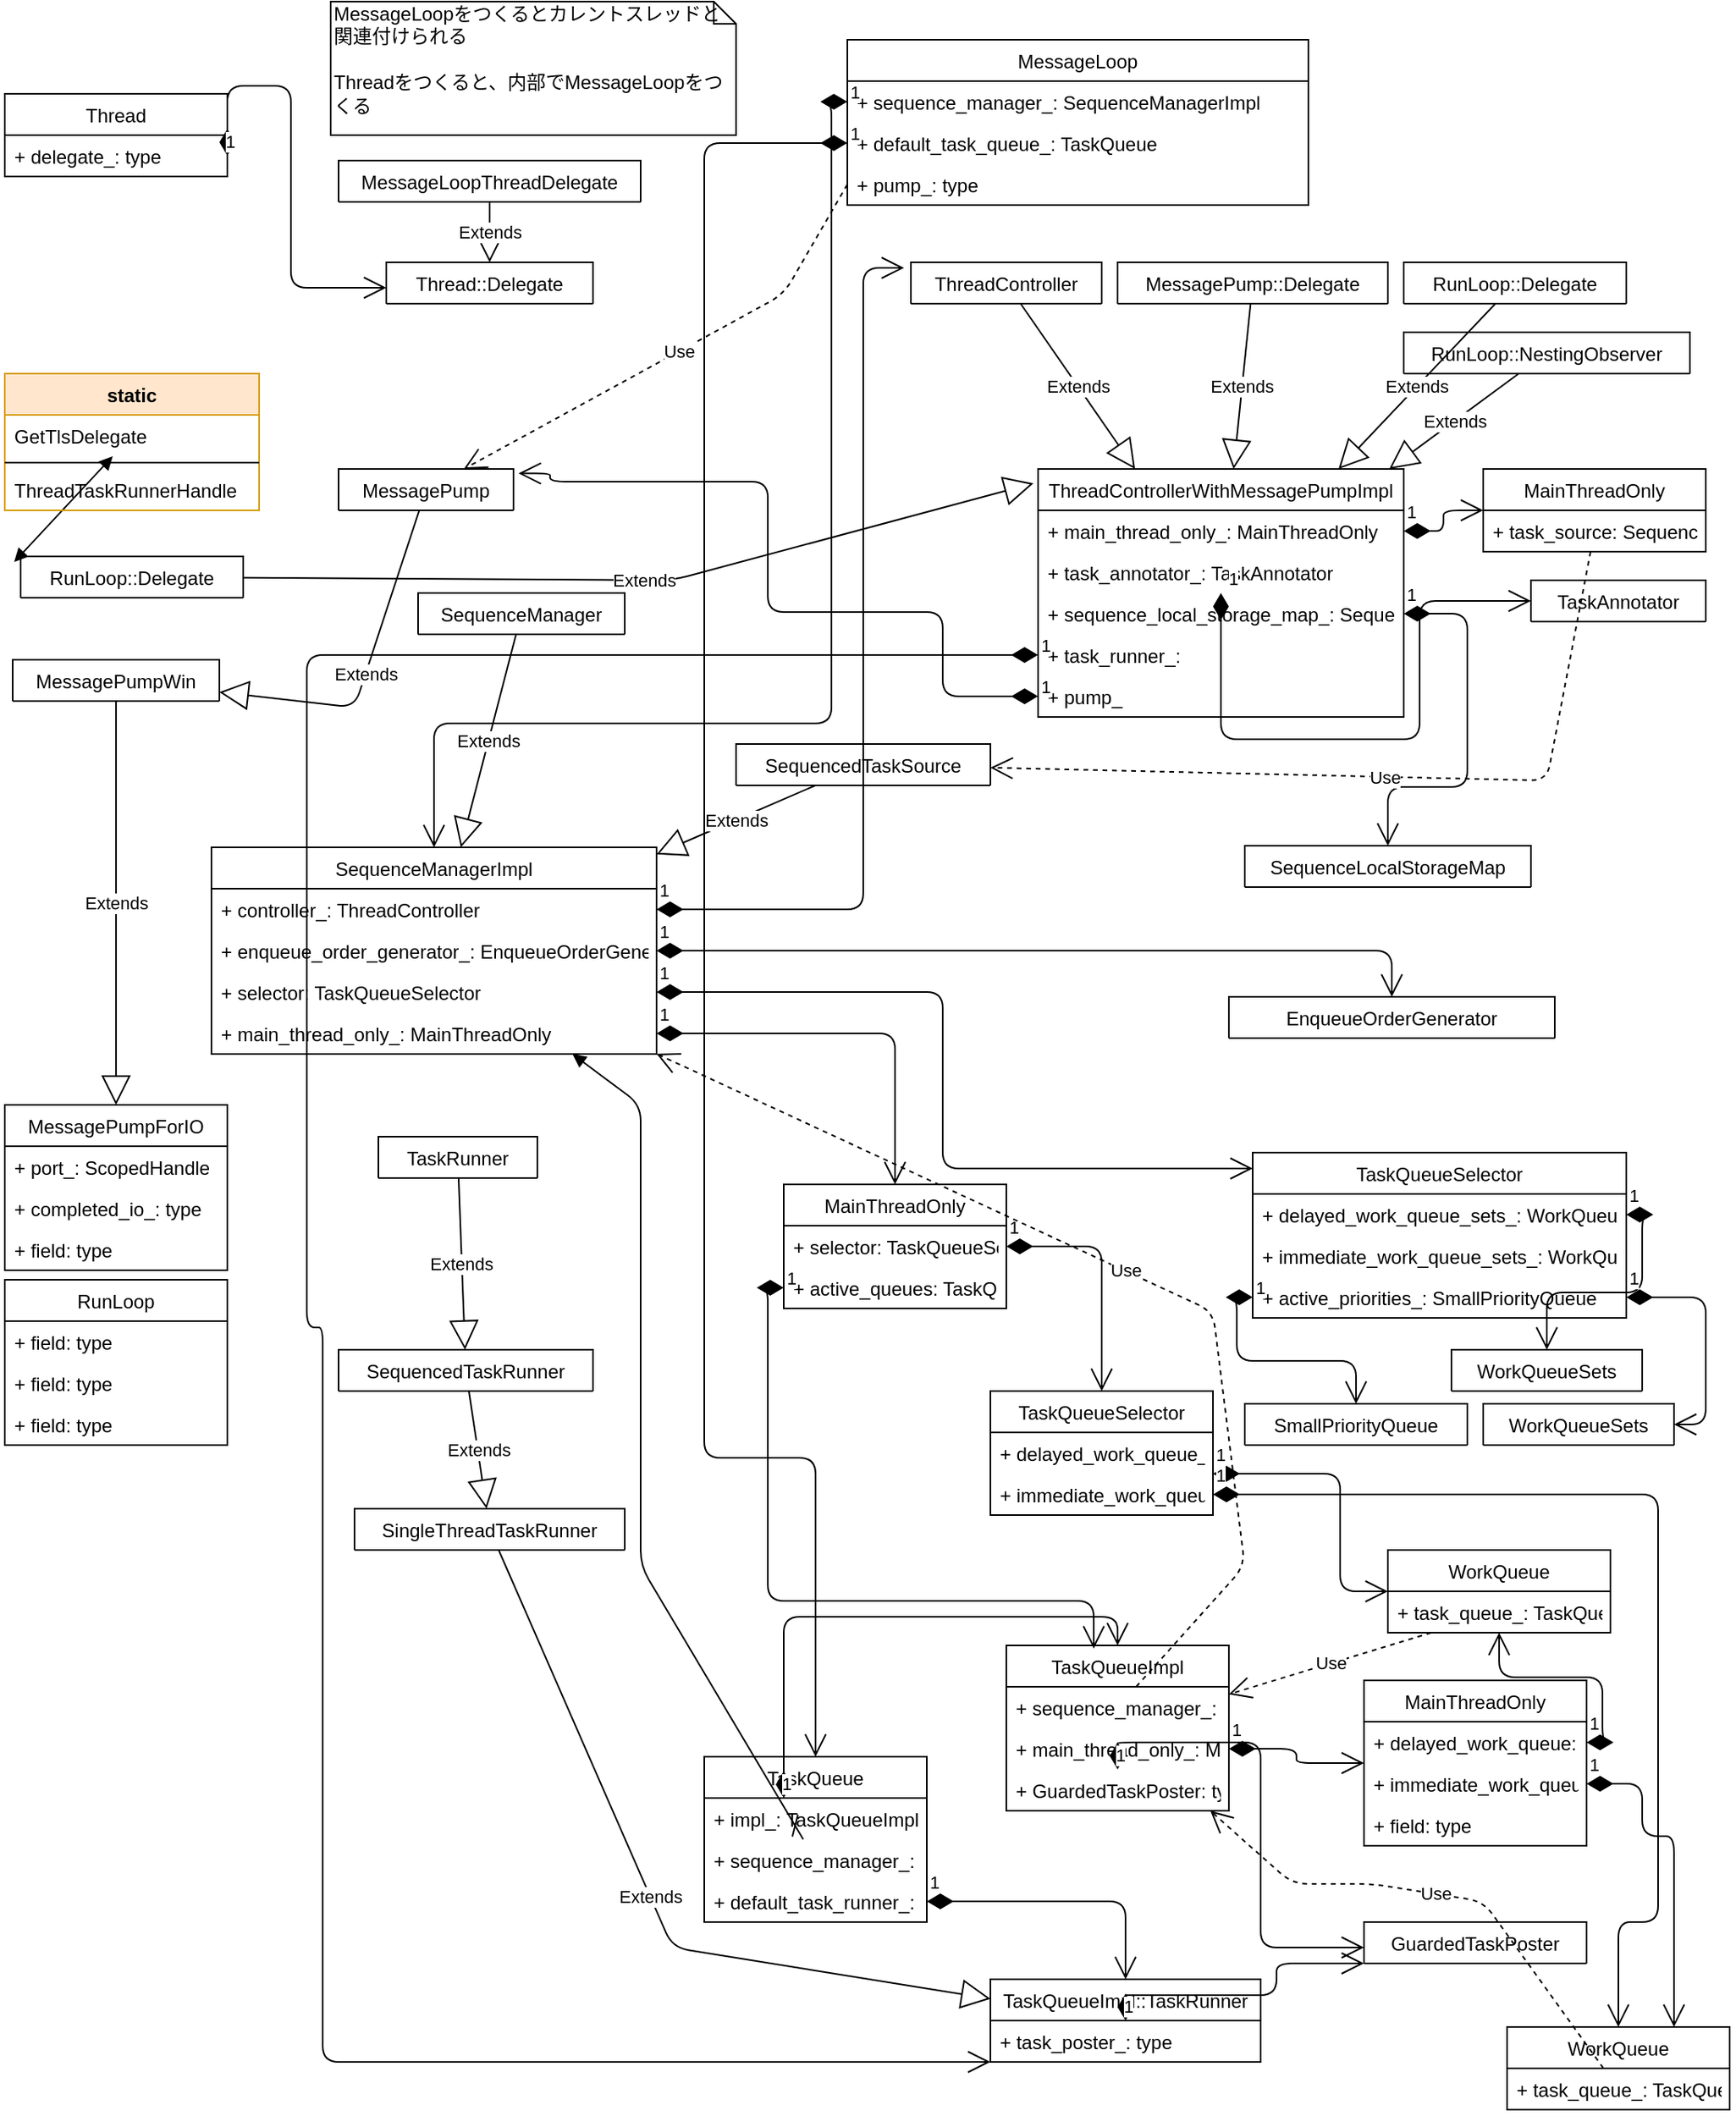 <mxfile version="12.4.2" type="device" pages="1"><diagram id="0XeRRKEJI-Sz5Zg_xcmb" name="Page-1"><mxGraphModel dx="2009" dy="922" grid="1" gridSize="10" guides="1" tooltips="1" connect="1" arrows="1" fold="1" page="1" pageScale="1" pageWidth="850" pageHeight="1100" math="0" shadow="0"><root><mxCell id="0"/><mxCell id="1" parent="0"/><mxCell id="HxDNcewfzaFBny9aKhGB-1" value="MessageLoop" style="swimlane;fontStyle=0;childLayout=stackLayout;horizontal=1;startSize=26;fillColor=none;horizontalStack=0;resizeParent=1;resizeParentMax=0;resizeLast=0;collapsible=1;marginBottom=0;" parent="1" vertex="1"><mxGeometry x="100" y="30" width="290" height="104" as="geometry"/></mxCell><mxCell id="HxDNcewfzaFBny9aKhGB-2" value="+ sequence_manager_: SequenceManagerImpl" style="text;strokeColor=none;fillColor=none;align=left;verticalAlign=top;spacingLeft=4;spacingRight=4;overflow=hidden;rotatable=0;points=[[0,0.5],[1,0.5]];portConstraint=eastwest;" parent="HxDNcewfzaFBny9aKhGB-1" vertex="1"><mxGeometry y="26" width="290" height="26" as="geometry"/></mxCell><mxCell id="HxDNcewfzaFBny9aKhGB-3" value="+ default_task_queue_: TaskQueue" style="text;strokeColor=none;fillColor=none;align=left;verticalAlign=top;spacingLeft=4;spacingRight=4;overflow=hidden;rotatable=0;points=[[0,0.5],[1,0.5]];portConstraint=eastwest;" parent="HxDNcewfzaFBny9aKhGB-1" vertex="1"><mxGeometry y="52" width="290" height="26" as="geometry"/></mxCell><mxCell id="HxDNcewfzaFBny9aKhGB-4" value="+ pump_: type" style="text;strokeColor=none;fillColor=none;align=left;verticalAlign=top;spacingLeft=4;spacingRight=4;overflow=hidden;rotatable=0;points=[[0,0.5],[1,0.5]];portConstraint=eastwest;" parent="HxDNcewfzaFBny9aKhGB-1" vertex="1"><mxGeometry y="78" width="290" height="26" as="geometry"/></mxCell><mxCell id="HxDNcewfzaFBny9aKhGB-5" value="SequenceManagerImpl" style="swimlane;fontStyle=0;childLayout=stackLayout;horizontal=1;startSize=26;fillColor=none;horizontalStack=0;resizeParent=1;resizeParentMax=0;resizeLast=0;collapsible=1;marginBottom=0;" parent="1" vertex="1"><mxGeometry x="-300" y="538" width="280" height="130" as="geometry"/></mxCell><mxCell id="HxDNcewfzaFBny9aKhGB-6" value="+ controller_: ThreadController" style="text;strokeColor=none;fillColor=none;align=left;verticalAlign=top;spacingLeft=4;spacingRight=4;overflow=hidden;rotatable=0;points=[[0,0.5],[1,0.5]];portConstraint=eastwest;" parent="HxDNcewfzaFBny9aKhGB-5" vertex="1"><mxGeometry y="26" width="280" height="26" as="geometry"/></mxCell><mxCell id="HxDNcewfzaFBny9aKhGB-7" value="+ enqueue_order_generator_: EnqueueOrderGenerator" style="text;strokeColor=none;fillColor=none;align=left;verticalAlign=top;spacingLeft=4;spacingRight=4;overflow=hidden;rotatable=0;points=[[0,0.5],[1,0.5]];portConstraint=eastwest;" parent="HxDNcewfzaFBny9aKhGB-5" vertex="1"><mxGeometry y="52" width="280" height="26" as="geometry"/></mxCell><mxCell id="HxDNcewfzaFBny9aKhGB-8" value="+ selector: TaskQueueSelector" style="text;strokeColor=none;fillColor=none;align=left;verticalAlign=top;spacingLeft=4;spacingRight=4;overflow=hidden;rotatable=0;points=[[0,0.5],[1,0.5]];portConstraint=eastwest;" parent="HxDNcewfzaFBny9aKhGB-5" vertex="1"><mxGeometry y="78" width="280" height="26" as="geometry"/></mxCell><mxCell id="HxDNcewfzaFBny9aKhGB-91" value="+ main_thread_only_: MainThreadOnly" style="text;strokeColor=none;fillColor=none;align=left;verticalAlign=top;spacingLeft=4;spacingRight=4;overflow=hidden;rotatable=0;points=[[0,0.5],[1,0.5]];portConstraint=eastwest;" parent="HxDNcewfzaFBny9aKhGB-5" vertex="1"><mxGeometry y="104" width="280" height="26" as="geometry"/></mxCell><mxCell id="HxDNcewfzaFBny9aKhGB-10" value="ThreadControllerWithMessagePumpImpl" style="swimlane;fontStyle=0;childLayout=stackLayout;horizontal=1;startSize=26;fillColor=none;horizontalStack=0;resizeParent=1;resizeParentMax=0;resizeLast=0;collapsible=1;marginBottom=0;" parent="1" vertex="1"><mxGeometry x="220" y="300" width="230" height="156" as="geometry"/></mxCell><mxCell id="HxDNcewfzaFBny9aKhGB-11" value="+ main_thread_only_: MainThreadOnly" style="text;strokeColor=none;fillColor=none;align=left;verticalAlign=top;spacingLeft=4;spacingRight=4;overflow=hidden;rotatable=0;points=[[0,0.5],[1,0.5]];portConstraint=eastwest;" parent="HxDNcewfzaFBny9aKhGB-10" vertex="1"><mxGeometry y="26" width="230" height="26" as="geometry"/></mxCell><mxCell id="HxDNcewfzaFBny9aKhGB-12" value="+ task_annotator_: TaskAnnotator" style="text;strokeColor=none;fillColor=none;align=left;verticalAlign=top;spacingLeft=4;spacingRight=4;overflow=hidden;rotatable=0;points=[[0,0.5],[1,0.5]];portConstraint=eastwest;" parent="HxDNcewfzaFBny9aKhGB-10" vertex="1"><mxGeometry y="52" width="230" height="26" as="geometry"/></mxCell><mxCell id="HxDNcewfzaFBny9aKhGB-49" value="+ sequence_local_storage_map_: SequenceLocalStorageMap" style="text;strokeColor=none;fillColor=none;align=left;verticalAlign=top;spacingLeft=4;spacingRight=4;overflow=hidden;rotatable=0;points=[[0,0.5],[1,0.5]];portConstraint=eastwest;" parent="HxDNcewfzaFBny9aKhGB-10" vertex="1"><mxGeometry y="78" width="230" height="26" as="geometry"/></mxCell><mxCell id="Wrxi_ovsYDUKlCUtt5UQ-51" value="+ task_runner_: " style="text;strokeColor=none;fillColor=none;align=left;verticalAlign=top;spacingLeft=4;spacingRight=4;overflow=hidden;rotatable=0;points=[[0,0.5],[1,0.5]];portConstraint=eastwest;" parent="HxDNcewfzaFBny9aKhGB-10" vertex="1"><mxGeometry y="104" width="230" height="26" as="geometry"/></mxCell><mxCell id="Wrxi_ovsYDUKlCUtt5UQ-82" value="+ pump_" style="text;strokeColor=none;fillColor=none;align=left;verticalAlign=top;spacingLeft=4;spacingRight=4;overflow=hidden;rotatable=0;points=[[0,0.5],[1,0.5]];portConstraint=eastwest;" parent="HxDNcewfzaFBny9aKhGB-10" vertex="1"><mxGeometry y="130" width="230" height="26" as="geometry"/></mxCell><mxCell id="HxDNcewfzaFBny9aKhGB-14" value="ThreadController" style="swimlane;fontStyle=0;childLayout=stackLayout;horizontal=1;startSize=26;fillColor=none;horizontalStack=0;resizeParent=1;resizeParentMax=0;resizeLast=0;collapsible=1;marginBottom=0;" parent="1" vertex="1" collapsed="1"><mxGeometry x="140" y="170" width="120" height="26" as="geometry"><mxRectangle x="240" y="160" width="140" height="104" as="alternateBounds"/></mxGeometry></mxCell><mxCell id="HxDNcewfzaFBny9aKhGB-15" value="+ field: type" style="text;strokeColor=none;fillColor=none;align=left;verticalAlign=top;spacingLeft=4;spacingRight=4;overflow=hidden;rotatable=0;points=[[0,0.5],[1,0.5]];portConstraint=eastwest;" parent="HxDNcewfzaFBny9aKhGB-14" vertex="1"><mxGeometry y="26" width="120" height="26" as="geometry"/></mxCell><mxCell id="HxDNcewfzaFBny9aKhGB-16" value="+ field: type" style="text;strokeColor=none;fillColor=none;align=left;verticalAlign=top;spacingLeft=4;spacingRight=4;overflow=hidden;rotatable=0;points=[[0,0.5],[1,0.5]];portConstraint=eastwest;" parent="HxDNcewfzaFBny9aKhGB-14" vertex="1"><mxGeometry y="52" width="120" height="26" as="geometry"/></mxCell><mxCell id="HxDNcewfzaFBny9aKhGB-17" value="+ field: type" style="text;strokeColor=none;fillColor=none;align=left;verticalAlign=top;spacingLeft=4;spacingRight=4;overflow=hidden;rotatable=0;points=[[0,0.5],[1,0.5]];portConstraint=eastwest;" parent="HxDNcewfzaFBny9aKhGB-14" vertex="1"><mxGeometry y="78" width="120" height="26" as="geometry"/></mxCell><mxCell id="HxDNcewfzaFBny9aKhGB-18" value="Extends" style="endArrow=block;endSize=16;endFill=0;html=1;" parent="1" source="HxDNcewfzaFBny9aKhGB-14" target="HxDNcewfzaFBny9aKhGB-10" edge="1"><mxGeometry width="160" relative="1" as="geometry"><mxPoint x="20" y="470" as="sourcePoint"/><mxPoint x="180" y="470" as="targetPoint"/></mxGeometry></mxCell><mxCell id="HxDNcewfzaFBny9aKhGB-19" value="MessagePump::Delegate" style="swimlane;fontStyle=0;childLayout=stackLayout;horizontal=1;startSize=26;fillColor=none;horizontalStack=0;resizeParent=1;resizeParentMax=0;resizeLast=0;collapsible=1;marginBottom=0;" parent="1" vertex="1" collapsed="1"><mxGeometry x="270" y="170" width="170" height="26" as="geometry"><mxRectangle x="480" y="40" width="160" height="104" as="alternateBounds"/></mxGeometry></mxCell><mxCell id="HxDNcewfzaFBny9aKhGB-20" value="+ field: type" style="text;strokeColor=none;fillColor=none;align=left;verticalAlign=top;spacingLeft=4;spacingRight=4;overflow=hidden;rotatable=0;points=[[0,0.5],[1,0.5]];portConstraint=eastwest;" parent="HxDNcewfzaFBny9aKhGB-19" vertex="1"><mxGeometry y="26" width="170" height="26" as="geometry"/></mxCell><mxCell id="HxDNcewfzaFBny9aKhGB-21" value="+ field: type" style="text;strokeColor=none;fillColor=none;align=left;verticalAlign=top;spacingLeft=4;spacingRight=4;overflow=hidden;rotatable=0;points=[[0,0.5],[1,0.5]];portConstraint=eastwest;" parent="HxDNcewfzaFBny9aKhGB-19" vertex="1"><mxGeometry y="52" width="170" height="26" as="geometry"/></mxCell><mxCell id="HxDNcewfzaFBny9aKhGB-22" value="+ field: type" style="text;strokeColor=none;fillColor=none;align=left;verticalAlign=top;spacingLeft=4;spacingRight=4;overflow=hidden;rotatable=0;points=[[0,0.5],[1,0.5]];portConstraint=eastwest;" parent="HxDNcewfzaFBny9aKhGB-19" vertex="1"><mxGeometry y="78" width="170" height="26" as="geometry"/></mxCell><mxCell id="HxDNcewfzaFBny9aKhGB-23" value="Extends" style="endArrow=block;endSize=16;endFill=0;html=1;" parent="1" source="HxDNcewfzaFBny9aKhGB-19" target="HxDNcewfzaFBny9aKhGB-10" edge="1"><mxGeometry width="160" relative="1" as="geometry"><mxPoint x="20" y="470" as="sourcePoint"/><mxPoint x="180" y="470" as="targetPoint"/></mxGeometry></mxCell><mxCell id="HxDNcewfzaFBny9aKhGB-24" value="RunLoop::Delegate" style="swimlane;fontStyle=0;childLayout=stackLayout;horizontal=1;startSize=26;fillColor=none;horizontalStack=0;resizeParent=1;resizeParentMax=0;resizeLast=0;collapsible=1;marginBottom=0;" parent="1" vertex="1" collapsed="1"><mxGeometry x="450" y="170" width="140" height="26" as="geometry"><mxRectangle x="660" y="66" width="140" height="104" as="alternateBounds"/></mxGeometry></mxCell><mxCell id="HxDNcewfzaFBny9aKhGB-25" value="+ field: type" style="text;strokeColor=none;fillColor=none;align=left;verticalAlign=top;spacingLeft=4;spacingRight=4;overflow=hidden;rotatable=0;points=[[0,0.5],[1,0.5]];portConstraint=eastwest;" parent="HxDNcewfzaFBny9aKhGB-24" vertex="1"><mxGeometry y="26" width="140" height="26" as="geometry"/></mxCell><mxCell id="HxDNcewfzaFBny9aKhGB-26" value="+ field: type" style="text;strokeColor=none;fillColor=none;align=left;verticalAlign=top;spacingLeft=4;spacingRight=4;overflow=hidden;rotatable=0;points=[[0,0.5],[1,0.5]];portConstraint=eastwest;" parent="HxDNcewfzaFBny9aKhGB-24" vertex="1"><mxGeometry y="52" width="140" height="26" as="geometry"/></mxCell><mxCell id="HxDNcewfzaFBny9aKhGB-27" value="+ field: type" style="text;strokeColor=none;fillColor=none;align=left;verticalAlign=top;spacingLeft=4;spacingRight=4;overflow=hidden;rotatable=0;points=[[0,0.5],[1,0.5]];portConstraint=eastwest;" parent="HxDNcewfzaFBny9aKhGB-24" vertex="1"><mxGeometry y="78" width="140" height="26" as="geometry"/></mxCell><mxCell id="HxDNcewfzaFBny9aKhGB-28" value="Extends" style="endArrow=block;endSize=16;endFill=0;html=1;" parent="1" source="HxDNcewfzaFBny9aKhGB-24" target="HxDNcewfzaFBny9aKhGB-10" edge="1"><mxGeometry width="160" relative="1" as="geometry"><mxPoint x="20" y="470" as="sourcePoint"/><mxPoint x="180" y="470" as="targetPoint"/></mxGeometry></mxCell><mxCell id="HxDNcewfzaFBny9aKhGB-29" value="RunLoop::NestingObserver" style="swimlane;fontStyle=0;childLayout=stackLayout;horizontal=1;startSize=26;fillColor=none;horizontalStack=0;resizeParent=1;resizeParentMax=0;resizeLast=0;collapsible=1;marginBottom=0;" parent="1" vertex="1" collapsed="1"><mxGeometry x="450" y="214" width="180" height="26" as="geometry"><mxRectangle x="680" y="170" width="160" height="104" as="alternateBounds"/></mxGeometry></mxCell><mxCell id="HxDNcewfzaFBny9aKhGB-30" value="+ field: type" style="text;strokeColor=none;fillColor=none;align=left;verticalAlign=top;spacingLeft=4;spacingRight=4;overflow=hidden;rotatable=0;points=[[0,0.5],[1,0.5]];portConstraint=eastwest;" parent="HxDNcewfzaFBny9aKhGB-29" vertex="1"><mxGeometry y="26" width="180" height="26" as="geometry"/></mxCell><mxCell id="HxDNcewfzaFBny9aKhGB-31" value="+ field: type" style="text;strokeColor=none;fillColor=none;align=left;verticalAlign=top;spacingLeft=4;spacingRight=4;overflow=hidden;rotatable=0;points=[[0,0.5],[1,0.5]];portConstraint=eastwest;" parent="HxDNcewfzaFBny9aKhGB-29" vertex="1"><mxGeometry y="52" width="180" height="26" as="geometry"/></mxCell><mxCell id="HxDNcewfzaFBny9aKhGB-32" value="+ field: type" style="text;strokeColor=none;fillColor=none;align=left;verticalAlign=top;spacingLeft=4;spacingRight=4;overflow=hidden;rotatable=0;points=[[0,0.5],[1,0.5]];portConstraint=eastwest;" parent="HxDNcewfzaFBny9aKhGB-29" vertex="1"><mxGeometry y="78" width="180" height="26" as="geometry"/></mxCell><mxCell id="HxDNcewfzaFBny9aKhGB-33" value="Extends" style="endArrow=block;endSize=16;endFill=0;html=1;" parent="1" source="HxDNcewfzaFBny9aKhGB-29" target="HxDNcewfzaFBny9aKhGB-10" edge="1"><mxGeometry width="160" relative="1" as="geometry"><mxPoint x="20" y="470" as="sourcePoint"/><mxPoint x="180" y="470" as="targetPoint"/></mxGeometry></mxCell><mxCell id="HxDNcewfzaFBny9aKhGB-34" value="MainThreadOnly" style="swimlane;fontStyle=0;childLayout=stackLayout;horizontal=1;startSize=26;fillColor=none;horizontalStack=0;resizeParent=1;resizeParentMax=0;resizeLast=0;collapsible=1;marginBottom=0;" parent="1" vertex="1"><mxGeometry x="500" y="300" width="140" height="52" as="geometry"/></mxCell><mxCell id="HxDNcewfzaFBny9aKhGB-35" value="+ task_source: SequencedTaskSource" style="text;strokeColor=none;fillColor=none;align=left;verticalAlign=top;spacingLeft=4;spacingRight=4;overflow=hidden;rotatable=0;points=[[0,0.5],[1,0.5]];portConstraint=eastwest;" parent="HxDNcewfzaFBny9aKhGB-34" vertex="1"><mxGeometry y="26" width="140" height="26" as="geometry"/></mxCell><mxCell id="HxDNcewfzaFBny9aKhGB-38" value="1" style="endArrow=open;html=1;endSize=12;startArrow=diamondThin;startSize=14;startFill=1;edgeStyle=orthogonalEdgeStyle;align=left;verticalAlign=bottom;" parent="1" source="HxDNcewfzaFBny9aKhGB-11" target="HxDNcewfzaFBny9aKhGB-34" edge="1"><mxGeometry x="-1" y="3" relative="1" as="geometry"><mxPoint x="20" y="470" as="sourcePoint"/><mxPoint x="180" y="470" as="targetPoint"/></mxGeometry></mxCell><mxCell id="HxDNcewfzaFBny9aKhGB-39" value="TaskAnnotator" style="swimlane;fontStyle=0;childLayout=stackLayout;horizontal=1;startSize=26;fillColor=none;horizontalStack=0;resizeParent=1;resizeParentMax=0;resizeLast=0;collapsible=1;marginBottom=0;" parent="1" vertex="1" collapsed="1"><mxGeometry x="530" y="370" width="110" height="26" as="geometry"><mxRectangle x="620" y="460" width="140" height="104" as="alternateBounds"/></mxGeometry></mxCell><mxCell id="HxDNcewfzaFBny9aKhGB-40" value="+ field: type" style="text;strokeColor=none;fillColor=none;align=left;verticalAlign=top;spacingLeft=4;spacingRight=4;overflow=hidden;rotatable=0;points=[[0,0.5],[1,0.5]];portConstraint=eastwest;" parent="HxDNcewfzaFBny9aKhGB-39" vertex="1"><mxGeometry y="26" width="110" height="26" as="geometry"/></mxCell><mxCell id="HxDNcewfzaFBny9aKhGB-41" value="+ field: type" style="text;strokeColor=none;fillColor=none;align=left;verticalAlign=top;spacingLeft=4;spacingRight=4;overflow=hidden;rotatable=0;points=[[0,0.5],[1,0.5]];portConstraint=eastwest;" parent="HxDNcewfzaFBny9aKhGB-39" vertex="1"><mxGeometry y="52" width="110" height="26" as="geometry"/></mxCell><mxCell id="HxDNcewfzaFBny9aKhGB-42" value="+ field: type" style="text;strokeColor=none;fillColor=none;align=left;verticalAlign=top;spacingLeft=4;spacingRight=4;overflow=hidden;rotatable=0;points=[[0,0.5],[1,0.5]];portConstraint=eastwest;" parent="HxDNcewfzaFBny9aKhGB-39" vertex="1"><mxGeometry y="78" width="110" height="26" as="geometry"/></mxCell><mxCell id="HxDNcewfzaFBny9aKhGB-43" value="1" style="endArrow=open;html=1;endSize=12;startArrow=diamondThin;startSize=14;startFill=1;edgeStyle=orthogonalEdgeStyle;align=left;verticalAlign=bottom;" parent="1" source="HxDNcewfzaFBny9aKhGB-12" target="HxDNcewfzaFBny9aKhGB-39" edge="1"><mxGeometry x="-1" y="3" relative="1" as="geometry"><mxPoint x="20" y="590" as="sourcePoint"/><mxPoint x="180" y="590" as="targetPoint"/><Array as="points"><mxPoint x="460" y="470"/></Array></mxGeometry></mxCell><mxCell id="HxDNcewfzaFBny9aKhGB-44" value="SequenceLocalStorageMap" style="swimlane;fontStyle=0;childLayout=stackLayout;horizontal=1;startSize=26;fillColor=none;horizontalStack=0;resizeParent=1;resizeParentMax=0;resizeLast=0;collapsible=1;marginBottom=0;" parent="1" vertex="1" collapsed="1"><mxGeometry x="350" y="537" width="180" height="26" as="geometry"><mxRectangle x="600" y="580" width="230" height="78" as="alternateBounds"/></mxGeometry></mxCell><mxCell id="HxDNcewfzaFBny9aKhGB-46" value="+ field: type" style="text;strokeColor=none;fillColor=none;align=left;verticalAlign=top;spacingLeft=4;spacingRight=4;overflow=hidden;rotatable=0;points=[[0,0.5],[1,0.5]];portConstraint=eastwest;" parent="HxDNcewfzaFBny9aKhGB-44" vertex="1"><mxGeometry y="26" width="180" height="26" as="geometry"/></mxCell><mxCell id="HxDNcewfzaFBny9aKhGB-47" value="+ field: type" style="text;strokeColor=none;fillColor=none;align=left;verticalAlign=top;spacingLeft=4;spacingRight=4;overflow=hidden;rotatable=0;points=[[0,0.5],[1,0.5]];portConstraint=eastwest;" parent="HxDNcewfzaFBny9aKhGB-44" vertex="1"><mxGeometry y="52" width="180" height="26" as="geometry"/></mxCell><mxCell id="HxDNcewfzaFBny9aKhGB-50" value="1" style="endArrow=open;html=1;endSize=12;startArrow=diamondThin;startSize=14;startFill=1;edgeStyle=orthogonalEdgeStyle;align=left;verticalAlign=bottom;exitX=1;exitY=0.5;exitDx=0;exitDy=0;" parent="1" source="HxDNcewfzaFBny9aKhGB-49" target="HxDNcewfzaFBny9aKhGB-44" edge="1"><mxGeometry x="-1" y="3" relative="1" as="geometry"><mxPoint x="10" y="750" as="sourcePoint"/><mxPoint x="170" y="750" as="targetPoint"/><Array as="points"><mxPoint x="490" y="391"/><mxPoint x="490" y="500"/><mxPoint x="440" y="500"/></Array></mxGeometry></mxCell><mxCell id="HxDNcewfzaFBny9aKhGB-51" value="1" style="endArrow=open;html=1;endSize=12;startArrow=diamondThin;startSize=14;startFill=1;edgeStyle=orthogonalEdgeStyle;align=left;verticalAlign=bottom;entryX=-0.036;entryY=0.135;entryDx=0;entryDy=0;entryPerimeter=0;" parent="1" source="HxDNcewfzaFBny9aKhGB-6" target="HxDNcewfzaFBny9aKhGB-14" edge="1"><mxGeometry x="-1" y="3" relative="1" as="geometry"><mxPoint x="20" y="680" as="sourcePoint"/><mxPoint x="180" y="680" as="targetPoint"/><Array as="points"><mxPoint x="110" y="577"/><mxPoint x="110" y="174"/></Array></mxGeometry></mxCell><mxCell id="HxDNcewfzaFBny9aKhGB-9" value="1" style="endArrow=open;html=1;endSize=12;startArrow=diamondThin;startSize=14;startFill=1;edgeStyle=orthogonalEdgeStyle;align=left;verticalAlign=bottom;entryX=0.5;entryY=0;entryDx=0;entryDy=0;" parent="1" source="HxDNcewfzaFBny9aKhGB-2" target="HxDNcewfzaFBny9aKhGB-5" edge="1"><mxGeometry x="-1" y="3" relative="1" as="geometry"><mxPoint x="325" y="68.5" as="sourcePoint"/><mxPoint x="480" y="160" as="targetPoint"/><Array as="points"><mxPoint x="90" y="69"/><mxPoint x="90" y="460"/><mxPoint x="-160" y="460"/></Array></mxGeometry></mxCell><mxCell id="HxDNcewfzaFBny9aKhGB-52" value="SequenceManager" style="swimlane;fontStyle=0;childLayout=stackLayout;horizontal=1;startSize=26;fillColor=none;horizontalStack=0;resizeParent=1;resizeParentMax=0;resizeLast=0;collapsible=1;marginBottom=0;" parent="1" vertex="1" collapsed="1"><mxGeometry x="-170" y="378" width="130" height="26" as="geometry"><mxRectangle x="230" y="460" width="140" height="104" as="alternateBounds"/></mxGeometry></mxCell><mxCell id="HxDNcewfzaFBny9aKhGB-53" value="+ field: type" style="text;strokeColor=none;fillColor=none;align=left;verticalAlign=top;spacingLeft=4;spacingRight=4;overflow=hidden;rotatable=0;points=[[0,0.5],[1,0.5]];portConstraint=eastwest;" parent="HxDNcewfzaFBny9aKhGB-52" vertex="1"><mxGeometry y="26" width="130" height="26" as="geometry"/></mxCell><mxCell id="HxDNcewfzaFBny9aKhGB-54" value="+ field: type" style="text;strokeColor=none;fillColor=none;align=left;verticalAlign=top;spacingLeft=4;spacingRight=4;overflow=hidden;rotatable=0;points=[[0,0.5],[1,0.5]];portConstraint=eastwest;" parent="HxDNcewfzaFBny9aKhGB-52" vertex="1"><mxGeometry y="52" width="130" height="26" as="geometry"/></mxCell><mxCell id="HxDNcewfzaFBny9aKhGB-55" value="+ field: type" style="text;strokeColor=none;fillColor=none;align=left;verticalAlign=top;spacingLeft=4;spacingRight=4;overflow=hidden;rotatable=0;points=[[0,0.5],[1,0.5]];portConstraint=eastwest;" parent="HxDNcewfzaFBny9aKhGB-52" vertex="1"><mxGeometry y="78" width="130" height="26" as="geometry"/></mxCell><mxCell id="HxDNcewfzaFBny9aKhGB-56" value="Extends" style="endArrow=block;endSize=16;endFill=0;html=1;" parent="1" source="HxDNcewfzaFBny9aKhGB-52" target="HxDNcewfzaFBny9aKhGB-5" edge="1"><mxGeometry width="160" relative="1" as="geometry"><mxPoint x="20" y="720" as="sourcePoint"/><mxPoint x="180" y="720" as="targetPoint"/></mxGeometry></mxCell><mxCell id="HxDNcewfzaFBny9aKhGB-57" value="SequencedTaskSource" style="swimlane;fontStyle=0;childLayout=stackLayout;horizontal=1;startSize=26;fillColor=none;horizontalStack=0;resizeParent=1;resizeParentMax=0;resizeLast=0;collapsible=1;marginBottom=0;" parent="1" vertex="1" collapsed="1"><mxGeometry x="30" y="473" width="160" height="26" as="geometry"><mxRectangle x="40" y="446" width="140" height="104" as="alternateBounds"/></mxGeometry></mxCell><mxCell id="HxDNcewfzaFBny9aKhGB-58" value="+ field: type" style="text;strokeColor=none;fillColor=none;align=left;verticalAlign=top;spacingLeft=4;spacingRight=4;overflow=hidden;rotatable=0;points=[[0,0.5],[1,0.5]];portConstraint=eastwest;" parent="HxDNcewfzaFBny9aKhGB-57" vertex="1"><mxGeometry y="26" width="160" height="26" as="geometry"/></mxCell><mxCell id="HxDNcewfzaFBny9aKhGB-59" value="+ field: type" style="text;strokeColor=none;fillColor=none;align=left;verticalAlign=top;spacingLeft=4;spacingRight=4;overflow=hidden;rotatable=0;points=[[0,0.5],[1,0.5]];portConstraint=eastwest;" parent="HxDNcewfzaFBny9aKhGB-57" vertex="1"><mxGeometry y="52" width="160" height="26" as="geometry"/></mxCell><mxCell id="HxDNcewfzaFBny9aKhGB-60" value="+ field: type" style="text;strokeColor=none;fillColor=none;align=left;verticalAlign=top;spacingLeft=4;spacingRight=4;overflow=hidden;rotatable=0;points=[[0,0.5],[1,0.5]];portConstraint=eastwest;" parent="HxDNcewfzaFBny9aKhGB-57" vertex="1"><mxGeometry y="78" width="160" height="26" as="geometry"/></mxCell><mxCell id="HxDNcewfzaFBny9aKhGB-61" value="Extends" style="endArrow=block;endSize=16;endFill=0;html=1;" parent="1" source="HxDNcewfzaFBny9aKhGB-57" target="HxDNcewfzaFBny9aKhGB-5" edge="1"><mxGeometry width="160" relative="1" as="geometry"><mxPoint x="20" y="720" as="sourcePoint"/><mxPoint x="180" y="720" as="targetPoint"/></mxGeometry></mxCell><mxCell id="HxDNcewfzaFBny9aKhGB-62" value="EnqueueOrderGenerator" style="swimlane;fontStyle=0;childLayout=stackLayout;horizontal=1;startSize=26;fillColor=none;horizontalStack=0;resizeParent=1;resizeParentMax=0;resizeLast=0;collapsible=1;marginBottom=0;" parent="1" vertex="1" collapsed="1"><mxGeometry x="340" y="632" width="205" height="26" as="geometry"><mxRectangle x="415" y="616" width="140" height="104" as="alternateBounds"/></mxGeometry></mxCell><mxCell id="HxDNcewfzaFBny9aKhGB-63" value="+ field: type" style="text;strokeColor=none;fillColor=none;align=left;verticalAlign=top;spacingLeft=4;spacingRight=4;overflow=hidden;rotatable=0;points=[[0,0.5],[1,0.5]];portConstraint=eastwest;" parent="HxDNcewfzaFBny9aKhGB-62" vertex="1"><mxGeometry y="26" width="205" height="26" as="geometry"/></mxCell><mxCell id="HxDNcewfzaFBny9aKhGB-64" value="+ field: type" style="text;strokeColor=none;fillColor=none;align=left;verticalAlign=top;spacingLeft=4;spacingRight=4;overflow=hidden;rotatable=0;points=[[0,0.5],[1,0.5]];portConstraint=eastwest;" parent="HxDNcewfzaFBny9aKhGB-62" vertex="1"><mxGeometry y="52" width="205" height="26" as="geometry"/></mxCell><mxCell id="HxDNcewfzaFBny9aKhGB-65" value="+ field: type" style="text;strokeColor=none;fillColor=none;align=left;verticalAlign=top;spacingLeft=4;spacingRight=4;overflow=hidden;rotatable=0;points=[[0,0.5],[1,0.5]];portConstraint=eastwest;" parent="HxDNcewfzaFBny9aKhGB-62" vertex="1"><mxGeometry y="78" width="205" height="26" as="geometry"/></mxCell><mxCell id="HxDNcewfzaFBny9aKhGB-66" value="1" style="endArrow=open;html=1;endSize=12;startArrow=diamondThin;startSize=14;startFill=1;edgeStyle=orthogonalEdgeStyle;align=left;verticalAlign=bottom;" parent="1" source="HxDNcewfzaFBny9aKhGB-7" target="HxDNcewfzaFBny9aKhGB-62" edge="1"><mxGeometry x="-1" y="3" relative="1" as="geometry"><mxPoint x="10" y="770" as="sourcePoint"/><mxPoint x="170" y="770" as="targetPoint"/></mxGeometry></mxCell><mxCell id="HxDNcewfzaFBny9aKhGB-67" value="TaskQueueSelector" style="swimlane;fontStyle=0;childLayout=stackLayout;horizontal=1;startSize=26;fillColor=none;horizontalStack=0;resizeParent=1;resizeParentMax=0;resizeLast=0;collapsible=1;marginBottom=0;" parent="1" vertex="1"><mxGeometry x="355" y="730" width="235" height="104" as="geometry"/></mxCell><mxCell id="HxDNcewfzaFBny9aKhGB-68" value="+ delayed_work_queue_sets_: WorkQueueSets" style="text;strokeColor=none;fillColor=none;align=left;verticalAlign=top;spacingLeft=4;spacingRight=4;overflow=hidden;rotatable=0;points=[[0,0.5],[1,0.5]];portConstraint=eastwest;" parent="HxDNcewfzaFBny9aKhGB-67" vertex="1"><mxGeometry y="26" width="235" height="26" as="geometry"/></mxCell><mxCell id="HxDNcewfzaFBny9aKhGB-69" value="+ immediate_work_queue_sets_: WorkQueueSets" style="text;strokeColor=none;fillColor=none;align=left;verticalAlign=top;spacingLeft=4;spacingRight=4;overflow=hidden;rotatable=0;points=[[0,0.5],[1,0.5]];portConstraint=eastwest;" parent="HxDNcewfzaFBny9aKhGB-67" vertex="1"><mxGeometry y="52" width="235" height="26" as="geometry"/></mxCell><mxCell id="HxDNcewfzaFBny9aKhGB-70" value="+ active_priorities_: SmallPriorityQueue" style="text;strokeColor=none;fillColor=none;align=left;verticalAlign=top;spacingLeft=4;spacingRight=4;overflow=hidden;rotatable=0;points=[[0,0.5],[1,0.5]];portConstraint=eastwest;" parent="HxDNcewfzaFBny9aKhGB-67" vertex="1"><mxGeometry y="78" width="235" height="26" as="geometry"/></mxCell><mxCell id="HxDNcewfzaFBny9aKhGB-71" value="1" style="endArrow=open;html=1;endSize=12;startArrow=diamondThin;startSize=14;startFill=1;edgeStyle=orthogonalEdgeStyle;align=left;verticalAlign=bottom;" parent="1" source="HxDNcewfzaFBny9aKhGB-8" target="HxDNcewfzaFBny9aKhGB-67" edge="1"><mxGeometry x="-1" y="3" relative="1" as="geometry"><mxPoint x="10" y="860" as="sourcePoint"/><mxPoint x="170" y="860" as="targetPoint"/><Array as="points"><mxPoint x="160" y="740"/></Array></mxGeometry></mxCell><mxCell id="HxDNcewfzaFBny9aKhGB-72" value="WorkQueueSets" style="swimlane;fontStyle=0;childLayout=stackLayout;horizontal=1;startSize=26;fillColor=none;horizontalStack=0;resizeParent=1;resizeParentMax=0;resizeLast=0;collapsible=1;marginBottom=0;" parent="1" vertex="1" collapsed="1"><mxGeometry x="480" y="854" width="120" height="26" as="geometry"><mxRectangle x="670" y="720" width="140" height="104" as="alternateBounds"/></mxGeometry></mxCell><mxCell id="HxDNcewfzaFBny9aKhGB-73" value="+ field: type" style="text;strokeColor=none;fillColor=none;align=left;verticalAlign=top;spacingLeft=4;spacingRight=4;overflow=hidden;rotatable=0;points=[[0,0.5],[1,0.5]];portConstraint=eastwest;" parent="HxDNcewfzaFBny9aKhGB-72" vertex="1"><mxGeometry y="26" width="120" height="26" as="geometry"/></mxCell><mxCell id="HxDNcewfzaFBny9aKhGB-74" value="+ field: type" style="text;strokeColor=none;fillColor=none;align=left;verticalAlign=top;spacingLeft=4;spacingRight=4;overflow=hidden;rotatable=0;points=[[0,0.5],[1,0.5]];portConstraint=eastwest;" parent="HxDNcewfzaFBny9aKhGB-72" vertex="1"><mxGeometry y="52" width="120" height="26" as="geometry"/></mxCell><mxCell id="HxDNcewfzaFBny9aKhGB-75" value="+ field: type" style="text;strokeColor=none;fillColor=none;align=left;verticalAlign=top;spacingLeft=4;spacingRight=4;overflow=hidden;rotatable=0;points=[[0,0.5],[1,0.5]];portConstraint=eastwest;" parent="HxDNcewfzaFBny9aKhGB-72" vertex="1"><mxGeometry y="78" width="120" height="26" as="geometry"/></mxCell><mxCell id="HxDNcewfzaFBny9aKhGB-76" value="1" style="endArrow=open;html=1;endSize=12;startArrow=diamondThin;startSize=14;startFill=1;edgeStyle=orthogonalEdgeStyle;align=left;verticalAlign=bottom;" parent="1" source="HxDNcewfzaFBny9aKhGB-68" target="HxDNcewfzaFBny9aKhGB-72" edge="1"><mxGeometry x="-1" y="3" relative="1" as="geometry"><mxPoint x="10" y="860" as="sourcePoint"/><mxPoint x="170" y="860" as="targetPoint"/></mxGeometry></mxCell><mxCell id="HxDNcewfzaFBny9aKhGB-77" value="WorkQueueSets" style="swimlane;fontStyle=0;childLayout=stackLayout;horizontal=1;startSize=26;fillColor=none;horizontalStack=0;resizeParent=1;resizeParentMax=0;resizeLast=0;collapsible=1;marginBottom=0;" parent="1" vertex="1" collapsed="1"><mxGeometry x="500" y="888" width="120" height="26" as="geometry"><mxRectangle x="550" y="850" width="140" height="104" as="alternateBounds"/></mxGeometry></mxCell><mxCell id="HxDNcewfzaFBny9aKhGB-78" value="+ field: type" style="text;strokeColor=none;fillColor=none;align=left;verticalAlign=top;spacingLeft=4;spacingRight=4;overflow=hidden;rotatable=0;points=[[0,0.5],[1,0.5]];portConstraint=eastwest;" parent="HxDNcewfzaFBny9aKhGB-77" vertex="1"><mxGeometry y="26" width="120" height="26" as="geometry"/></mxCell><mxCell id="HxDNcewfzaFBny9aKhGB-79" value="+ field: type" style="text;strokeColor=none;fillColor=none;align=left;verticalAlign=top;spacingLeft=4;spacingRight=4;overflow=hidden;rotatable=0;points=[[0,0.5],[1,0.5]];portConstraint=eastwest;" parent="HxDNcewfzaFBny9aKhGB-77" vertex="1"><mxGeometry y="52" width="120" height="26" as="geometry"/></mxCell><mxCell id="HxDNcewfzaFBny9aKhGB-80" value="+ field: type" style="text;strokeColor=none;fillColor=none;align=left;verticalAlign=top;spacingLeft=4;spacingRight=4;overflow=hidden;rotatable=0;points=[[0,0.5],[1,0.5]];portConstraint=eastwest;" parent="HxDNcewfzaFBny9aKhGB-77" vertex="1"><mxGeometry y="78" width="120" height="26" as="geometry"/></mxCell><mxCell id="HxDNcewfzaFBny9aKhGB-81" value="1" style="endArrow=open;html=1;endSize=12;startArrow=diamondThin;startSize=14;startFill=1;edgeStyle=orthogonalEdgeStyle;align=left;verticalAlign=bottom;exitX=1;exitY=0.5;exitDx=0;exitDy=0;" parent="1" source="HxDNcewfzaFBny9aKhGB-70" target="HxDNcewfzaFBny9aKhGB-77" edge="1"><mxGeometry x="-1" y="3" relative="1" as="geometry"><mxPoint x="10" y="970" as="sourcePoint"/><mxPoint x="170" y="970" as="targetPoint"/><Array as="points"><mxPoint x="640" y="821"/></Array></mxGeometry></mxCell><mxCell id="HxDNcewfzaFBny9aKhGB-82" value="SmallPriorityQueue" style="swimlane;fontStyle=0;childLayout=stackLayout;horizontal=1;startSize=26;fillColor=none;horizontalStack=0;resizeParent=1;resizeParentMax=0;resizeLast=0;collapsible=1;marginBottom=0;" parent="1" vertex="1" collapsed="1"><mxGeometry x="350" y="888" width="140" height="26" as="geometry"><mxRectangle x="390" y="902" width="140" height="104" as="alternateBounds"/></mxGeometry></mxCell><mxCell id="HxDNcewfzaFBny9aKhGB-83" value="+ field: type" style="text;strokeColor=none;fillColor=none;align=left;verticalAlign=top;spacingLeft=4;spacingRight=4;overflow=hidden;rotatable=0;points=[[0,0.5],[1,0.5]];portConstraint=eastwest;" parent="HxDNcewfzaFBny9aKhGB-82" vertex="1"><mxGeometry y="26" width="140" height="26" as="geometry"/></mxCell><mxCell id="HxDNcewfzaFBny9aKhGB-84" value="+ field: type" style="text;strokeColor=none;fillColor=none;align=left;verticalAlign=top;spacingLeft=4;spacingRight=4;overflow=hidden;rotatable=0;points=[[0,0.5],[1,0.5]];portConstraint=eastwest;" parent="HxDNcewfzaFBny9aKhGB-82" vertex="1"><mxGeometry y="52" width="140" height="26" as="geometry"/></mxCell><mxCell id="HxDNcewfzaFBny9aKhGB-85" value="+ field: type" style="text;strokeColor=none;fillColor=none;align=left;verticalAlign=top;spacingLeft=4;spacingRight=4;overflow=hidden;rotatable=0;points=[[0,0.5],[1,0.5]];portConstraint=eastwest;" parent="HxDNcewfzaFBny9aKhGB-82" vertex="1"><mxGeometry y="78" width="140" height="26" as="geometry"/></mxCell><mxCell id="HxDNcewfzaFBny9aKhGB-86" value="1" style="endArrow=open;html=1;endSize=12;startArrow=diamondThin;startSize=14;startFill=1;edgeStyle=orthogonalEdgeStyle;align=left;verticalAlign=bottom;" parent="1" source="HxDNcewfzaFBny9aKhGB-70" target="HxDNcewfzaFBny9aKhGB-82" edge="1"><mxGeometry x="-1" y="3" relative="1" as="geometry"><mxPoint x="10" y="1110" as="sourcePoint"/><mxPoint x="170" y="1110" as="targetPoint"/></mxGeometry></mxCell><mxCell id="HxDNcewfzaFBny9aKhGB-87" value="MainThreadOnly" style="swimlane;fontStyle=0;childLayout=stackLayout;horizontal=1;startSize=26;fillColor=none;horizontalStack=0;resizeParent=1;resizeParentMax=0;resizeLast=0;collapsible=1;marginBottom=0;" parent="1" vertex="1"><mxGeometry x="60" y="750" width="140" height="78" as="geometry"/></mxCell><mxCell id="HxDNcewfzaFBny9aKhGB-88" value="+ selector: TaskQueueSelector" style="text;strokeColor=none;fillColor=none;align=left;verticalAlign=top;spacingLeft=4;spacingRight=4;overflow=hidden;rotatable=0;points=[[0,0.5],[1,0.5]];portConstraint=eastwest;" parent="HxDNcewfzaFBny9aKhGB-87" vertex="1"><mxGeometry y="26" width="140" height="26" as="geometry"/></mxCell><mxCell id="HxDNcewfzaFBny9aKhGB-89" value="+ active_queues: TaskQueueImpl" style="text;strokeColor=none;fillColor=none;align=left;verticalAlign=top;spacingLeft=4;spacingRight=4;overflow=hidden;rotatable=0;points=[[0,0.5],[1,0.5]];portConstraint=eastwest;" parent="HxDNcewfzaFBny9aKhGB-87" vertex="1"><mxGeometry y="52" width="140" height="26" as="geometry"/></mxCell><mxCell id="HxDNcewfzaFBny9aKhGB-92" value="1" style="endArrow=open;html=1;endSize=12;startArrow=diamondThin;startSize=14;startFill=1;edgeStyle=orthogonalEdgeStyle;align=left;verticalAlign=bottom;" parent="1" source="HxDNcewfzaFBny9aKhGB-91" target="HxDNcewfzaFBny9aKhGB-87" edge="1"><mxGeometry x="-1" y="3" relative="1" as="geometry"><mxPoint x="10" y="1030" as="sourcePoint"/><mxPoint x="170" y="1030" as="targetPoint"/></mxGeometry></mxCell><mxCell id="HxDNcewfzaFBny9aKhGB-93" value="TaskQueueSelector" style="swimlane;fontStyle=0;childLayout=stackLayout;horizontal=1;startSize=26;fillColor=none;horizontalStack=0;resizeParent=1;resizeParentMax=0;resizeLast=0;collapsible=1;marginBottom=0;" parent="1" vertex="1"><mxGeometry x="190" y="880" width="140" height="78" as="geometry"/></mxCell><mxCell id="HxDNcewfzaFBny9aKhGB-94" value="+ delayed_work_queue_sets_: type" style="text;strokeColor=none;fillColor=none;align=left;verticalAlign=top;spacingLeft=4;spacingRight=4;overflow=hidden;rotatable=0;points=[[0,0.5],[1,0.5]];portConstraint=eastwest;" parent="HxDNcewfzaFBny9aKhGB-93" vertex="1"><mxGeometry y="26" width="140" height="26" as="geometry"/></mxCell><mxCell id="HxDNcewfzaFBny9aKhGB-95" value="+ immediate_work_queue_sets_: type" style="text;strokeColor=none;fillColor=none;align=left;verticalAlign=top;spacingLeft=4;spacingRight=4;overflow=hidden;rotatable=0;points=[[0,0.5],[1,0.5]];portConstraint=eastwest;" parent="HxDNcewfzaFBny9aKhGB-93" vertex="1"><mxGeometry y="52" width="140" height="26" as="geometry"/></mxCell><mxCell id="HxDNcewfzaFBny9aKhGB-97" value="1" style="endArrow=open;html=1;endSize=12;startArrow=diamondThin;startSize=14;startFill=1;edgeStyle=orthogonalEdgeStyle;align=left;verticalAlign=bottom;" parent="1" source="HxDNcewfzaFBny9aKhGB-88" target="HxDNcewfzaFBny9aKhGB-93" edge="1"><mxGeometry x="-1" y="3" relative="1" as="geometry"><mxPoint x="-10" y="1030" as="sourcePoint"/><mxPoint x="150" y="1030" as="targetPoint"/></mxGeometry></mxCell><mxCell id="HxDNcewfzaFBny9aKhGB-98" value="Use" style="endArrow=open;endSize=12;dashed=1;html=1;" parent="1" source="HxDNcewfzaFBny9aKhGB-35" target="HxDNcewfzaFBny9aKhGB-57" edge="1"><mxGeometry width="160" relative="1" as="geometry"><mxPoint x="-10" y="1030" as="sourcePoint"/><mxPoint x="150" y="1030" as="targetPoint"/><Array as="points"><mxPoint x="540" y="496"/></Array></mxGeometry></mxCell><mxCell id="HxDNcewfzaFBny9aKhGB-99" value="TaskQueue" style="swimlane;fontStyle=0;childLayout=stackLayout;horizontal=1;startSize=26;fillColor=none;horizontalStack=0;resizeParent=1;resizeParentMax=0;resizeLast=0;collapsible=1;marginBottom=0;" parent="1" vertex="1"><mxGeometry x="10" y="1110" width="140" height="104" as="geometry"/></mxCell><mxCell id="HxDNcewfzaFBny9aKhGB-100" value="+ impl_: TaskQueueImpl" style="text;strokeColor=none;fillColor=none;align=left;verticalAlign=top;spacingLeft=4;spacingRight=4;overflow=hidden;rotatable=0;points=[[0,0.5],[1,0.5]];portConstraint=eastwest;" parent="HxDNcewfzaFBny9aKhGB-99" vertex="1"><mxGeometry y="26" width="140" height="26" as="geometry"/></mxCell><mxCell id="HxDNcewfzaFBny9aKhGB-101" value="+ sequence_manager_: type" style="text;strokeColor=none;fillColor=none;align=left;verticalAlign=top;spacingLeft=4;spacingRight=4;overflow=hidden;rotatable=0;points=[[0,0.5],[1,0.5]];portConstraint=eastwest;" parent="HxDNcewfzaFBny9aKhGB-99" vertex="1"><mxGeometry y="52" width="140" height="26" as="geometry"/></mxCell><mxCell id="HxDNcewfzaFBny9aKhGB-102" value="+ default_task_runner_: type" style="text;strokeColor=none;fillColor=none;align=left;verticalAlign=top;spacingLeft=4;spacingRight=4;overflow=hidden;rotatable=0;points=[[0,0.5],[1,0.5]];portConstraint=eastwest;" parent="HxDNcewfzaFBny9aKhGB-99" vertex="1"><mxGeometry y="78" width="140" height="26" as="geometry"/></mxCell><mxCell id="HxDNcewfzaFBny9aKhGB-103" value="1" style="endArrow=open;html=1;endSize=12;startArrow=diamondThin;startSize=14;startFill=1;edgeStyle=orthogonalEdgeStyle;align=left;verticalAlign=bottom;" parent="1" source="HxDNcewfzaFBny9aKhGB-3" target="HxDNcewfzaFBny9aKhGB-99" edge="1"><mxGeometry x="-1" y="3" relative="1" as="geometry"><mxPoint x="-10" y="1030" as="sourcePoint"/><mxPoint x="150" y="1030" as="targetPoint"/><Array as="points"><mxPoint x="10" y="95"/><mxPoint x="10" y="922"/></Array></mxGeometry></mxCell><mxCell id="HxDNcewfzaFBny9aKhGB-104" value="TaskQueueImpl" style="swimlane;fontStyle=0;childLayout=stackLayout;horizontal=1;startSize=26;fillColor=none;horizontalStack=0;resizeParent=1;resizeParentMax=0;resizeLast=0;collapsible=1;marginBottom=0;" parent="1" vertex="1"><mxGeometry x="200" y="1040" width="140" height="104" as="geometry"/></mxCell><mxCell id="HxDNcewfzaFBny9aKhGB-105" value="+ sequence_manager_: SequenceManagerImpl" style="text;strokeColor=none;fillColor=none;align=left;verticalAlign=top;spacingLeft=4;spacingRight=4;overflow=hidden;rotatable=0;points=[[0,0.5],[1,0.5]];portConstraint=eastwest;" parent="HxDNcewfzaFBny9aKhGB-104" vertex="1"><mxGeometry y="26" width="140" height="26" as="geometry"/></mxCell><mxCell id="HxDNcewfzaFBny9aKhGB-106" value="+ main_thread_only_: MainThreadOnly" style="text;strokeColor=none;fillColor=none;align=left;verticalAlign=top;spacingLeft=4;spacingRight=4;overflow=hidden;rotatable=0;points=[[0,0.5],[1,0.5]];portConstraint=eastwest;" parent="HxDNcewfzaFBny9aKhGB-104" vertex="1"><mxGeometry y="52" width="140" height="26" as="geometry"/></mxCell><mxCell id="HxDNcewfzaFBny9aKhGB-107" value="+ GuardedTaskPoster: type" style="text;strokeColor=none;fillColor=none;align=left;verticalAlign=top;spacingLeft=4;spacingRight=4;overflow=hidden;rotatable=0;points=[[0,0.5],[1,0.5]];portConstraint=eastwest;" parent="HxDNcewfzaFBny9aKhGB-104" vertex="1"><mxGeometry y="78" width="140" height="26" as="geometry"/></mxCell><mxCell id="HxDNcewfzaFBny9aKhGB-108" value="Use" style="endArrow=open;endSize=12;dashed=1;html=1;" parent="1" source="HxDNcewfzaFBny9aKhGB-105" target="HxDNcewfzaFBny9aKhGB-5" edge="1"><mxGeometry width="160" relative="1" as="geometry"><mxPoint x="-10" y="1240" as="sourcePoint"/><mxPoint x="150" y="1240" as="targetPoint"/><Array as="points"><mxPoint x="350" y="990"/><mxPoint x="330" y="830"/></Array></mxGeometry></mxCell><mxCell id="Wrxi_ovsYDUKlCUtt5UQ-1" value="MainThreadOnly" style="swimlane;fontStyle=0;childLayout=stackLayout;horizontal=1;startSize=26;fillColor=none;horizontalStack=0;resizeParent=1;resizeParentMax=0;resizeLast=0;collapsible=1;marginBottom=0;" parent="1" vertex="1"><mxGeometry x="425" y="1062" width="140" height="104" as="geometry"/></mxCell><mxCell id="Wrxi_ovsYDUKlCUtt5UQ-2" value="+ delayed_work_queue: WorkQueue" style="text;strokeColor=none;fillColor=none;align=left;verticalAlign=top;spacingLeft=4;spacingRight=4;overflow=hidden;rotatable=0;points=[[0,0.5],[1,0.5]];portConstraint=eastwest;" parent="Wrxi_ovsYDUKlCUtt5UQ-1" vertex="1"><mxGeometry y="26" width="140" height="26" as="geometry"/></mxCell><mxCell id="Wrxi_ovsYDUKlCUtt5UQ-3" value="+ immediate_work_queue: WorkQueue" style="text;strokeColor=none;fillColor=none;align=left;verticalAlign=top;spacingLeft=4;spacingRight=4;overflow=hidden;rotatable=0;points=[[0,0.5],[1,0.5]];portConstraint=eastwest;" parent="Wrxi_ovsYDUKlCUtt5UQ-1" vertex="1"><mxGeometry y="52" width="140" height="26" as="geometry"/></mxCell><mxCell id="Wrxi_ovsYDUKlCUtt5UQ-4" value="+ field: type" style="text;strokeColor=none;fillColor=none;align=left;verticalAlign=top;spacingLeft=4;spacingRight=4;overflow=hidden;rotatable=0;points=[[0,0.5],[1,0.5]];portConstraint=eastwest;" parent="Wrxi_ovsYDUKlCUtt5UQ-1" vertex="1"><mxGeometry y="78" width="140" height="26" as="geometry"/></mxCell><mxCell id="Wrxi_ovsYDUKlCUtt5UQ-5" value="1" style="endArrow=open;html=1;endSize=12;startArrow=diamondThin;startSize=14;startFill=1;edgeStyle=orthogonalEdgeStyle;align=left;verticalAlign=bottom;" parent="1" source="HxDNcewfzaFBny9aKhGB-106" target="Wrxi_ovsYDUKlCUtt5UQ-1" edge="1"><mxGeometry x="-1" y="3" relative="1" as="geometry"><mxPoint x="-10" y="1370" as="sourcePoint"/><mxPoint x="150" y="1370" as="targetPoint"/></mxGeometry></mxCell><mxCell id="Wrxi_ovsYDUKlCUtt5UQ-6" value="WorkQueue" style="swimlane;fontStyle=0;childLayout=stackLayout;horizontal=1;startSize=26;fillColor=none;horizontalStack=0;resizeParent=1;resizeParentMax=0;resizeLast=0;collapsible=1;marginBottom=0;" parent="1" vertex="1"><mxGeometry x="440" y="980" width="140" height="52" as="geometry"/></mxCell><mxCell id="Wrxi_ovsYDUKlCUtt5UQ-7" value="+ task_queue_: TaskQueueImpl" style="text;strokeColor=none;fillColor=none;align=left;verticalAlign=top;spacingLeft=4;spacingRight=4;overflow=hidden;rotatable=0;points=[[0,0.5],[1,0.5]];portConstraint=eastwest;" parent="Wrxi_ovsYDUKlCUtt5UQ-6" vertex="1"><mxGeometry y="26" width="140" height="26" as="geometry"/></mxCell><mxCell id="Wrxi_ovsYDUKlCUtt5UQ-10" value="1" style="endArrow=open;html=1;endSize=12;startArrow=diamondThin;startSize=14;startFill=1;edgeStyle=orthogonalEdgeStyle;align=left;verticalAlign=bottom;" parent="1" source="Wrxi_ovsYDUKlCUtt5UQ-2" target="Wrxi_ovsYDUKlCUtt5UQ-6" edge="1"><mxGeometry x="-1" y="3" relative="1" as="geometry"><mxPoint x="-10" y="1370" as="sourcePoint"/><mxPoint x="150" y="1370" as="targetPoint"/></mxGeometry></mxCell><mxCell id="Wrxi_ovsYDUKlCUtt5UQ-11" value="Use" style="endArrow=open;endSize=12;dashed=1;html=1;" parent="1" source="Wrxi_ovsYDUKlCUtt5UQ-7" target="HxDNcewfzaFBny9aKhGB-104" edge="1"><mxGeometry width="160" relative="1" as="geometry"><mxPoint x="-10" y="1370" as="sourcePoint"/><mxPoint x="150" y="1370" as="targetPoint"/><Array as="points"/></mxGeometry></mxCell><mxCell id="Wrxi_ovsYDUKlCUtt5UQ-12" value="WorkQueue" style="swimlane;fontStyle=0;childLayout=stackLayout;horizontal=1;startSize=26;fillColor=none;horizontalStack=0;resizeParent=1;resizeParentMax=0;resizeLast=0;collapsible=1;marginBottom=0;" parent="1" vertex="1"><mxGeometry x="515" y="1280" width="140" height="52" as="geometry"/></mxCell><mxCell id="Wrxi_ovsYDUKlCUtt5UQ-13" value="+ task_queue_: TaskQueueImpl" style="text;strokeColor=none;fillColor=none;align=left;verticalAlign=top;spacingLeft=4;spacingRight=4;overflow=hidden;rotatable=0;points=[[0,0.5],[1,0.5]];portConstraint=eastwest;" parent="Wrxi_ovsYDUKlCUtt5UQ-12" vertex="1"><mxGeometry y="26" width="140" height="26" as="geometry"/></mxCell><mxCell id="Wrxi_ovsYDUKlCUtt5UQ-16" value="1" style="endArrow=open;html=1;endSize=12;startArrow=diamondThin;startSize=14;startFill=1;edgeStyle=orthogonalEdgeStyle;align=left;verticalAlign=bottom;exitX=1;exitY=0.5;exitDx=0;exitDy=0;" parent="1" source="Wrxi_ovsYDUKlCUtt5UQ-3" target="Wrxi_ovsYDUKlCUtt5UQ-12" edge="1"><mxGeometry x="-1" y="3" relative="1" as="geometry"><mxPoint x="575" y="1111" as="sourcePoint"/><mxPoint x="640" y="1092" as="targetPoint"/><Array as="points"><mxPoint x="600" y="1127"/><mxPoint x="600" y="1160"/><mxPoint x="620" y="1160"/></Array></mxGeometry></mxCell><mxCell id="Wrxi_ovsYDUKlCUtt5UQ-17" value="Use" style="endArrow=open;endSize=12;dashed=1;html=1;" parent="1" source="Wrxi_ovsYDUKlCUtt5UQ-13" target="HxDNcewfzaFBny9aKhGB-104" edge="1"><mxGeometry width="160" relative="1" as="geometry"><mxPoint x="660.69" y="1066" as="sourcePoint"/><mxPoint x="330" y="1067.471" as="targetPoint"/><Array as="points"><mxPoint x="500" y="1201"/><mxPoint x="430" y="1190"/><mxPoint x="380" y="1190"/></Array></mxGeometry></mxCell><mxCell id="Wrxi_ovsYDUKlCUtt5UQ-19" value="1" style="endArrow=open;html=1;endSize=12;startArrow=diamondThin;startSize=14;startFill=1;edgeStyle=orthogonalEdgeStyle;align=left;verticalAlign=bottom;entryX=0.393;entryY=0.019;entryDx=0;entryDy=0;entryPerimeter=0;" parent="1" source="HxDNcewfzaFBny9aKhGB-89" target="HxDNcewfzaFBny9aKhGB-104" edge="1"><mxGeometry x="-1" y="3" relative="1" as="geometry"><mxPoint x="210" y="799" as="sourcePoint"/><mxPoint x="270" y="890" as="targetPoint"/><Array as="points"><mxPoint x="50" y="815"/><mxPoint x="50" y="1012"/></Array></mxGeometry></mxCell><mxCell id="Wrxi_ovsYDUKlCUtt5UQ-20" value="1" style="endArrow=open;html=1;endSize=12;startArrow=diamondThin;startSize=14;startFill=1;edgeStyle=orthogonalEdgeStyle;align=left;verticalAlign=bottom;" parent="1" source="HxDNcewfzaFBny9aKhGB-93" target="Wrxi_ovsYDUKlCUtt5UQ-6" edge="1"><mxGeometry x="-1" y="3" relative="1" as="geometry"><mxPoint x="210" y="799" as="sourcePoint"/><mxPoint x="270" y="890" as="targetPoint"/><Array as="points"><mxPoint x="410" y="932"/><mxPoint x="410" y="1006"/></Array></mxGeometry></mxCell><mxCell id="Wrxi_ovsYDUKlCUtt5UQ-22" value="1" style="endArrow=open;html=1;endSize=12;startArrow=diamondThin;startSize=14;startFill=1;edgeStyle=orthogonalEdgeStyle;align=left;verticalAlign=bottom;" parent="1" source="HxDNcewfzaFBny9aKhGB-95" target="Wrxi_ovsYDUKlCUtt5UQ-12" edge="1"><mxGeometry x="-1" y="3" relative="1" as="geometry"><mxPoint x="340" y="942" as="sourcePoint"/><mxPoint x="710" y="1040" as="targetPoint"/><Array as="points"><mxPoint x="610" y="945"/><mxPoint x="610" y="1214"/></Array></mxGeometry></mxCell><mxCell id="Wrxi_ovsYDUKlCUtt5UQ-23" value="1" style="endArrow=open;html=1;endSize=12;startArrow=diamondThin;startSize=14;startFill=1;edgeStyle=orthogonalEdgeStyle;align=left;verticalAlign=bottom;" parent="1" source="HxDNcewfzaFBny9aKhGB-100" target="HxDNcewfzaFBny9aKhGB-104" edge="1"><mxGeometry x="-1" y="3" relative="1" as="geometry"><mxPoint x="70" y="825" as="sourcePoint"/><mxPoint x="245" y="1030" as="targetPoint"/><Array as="points"><mxPoint x="60" y="1022"/></Array></mxGeometry></mxCell><mxCell id="Wrxi_ovsYDUKlCUtt5UQ-24" value="" style="startArrow=dash;startSize=8;endArrow=block;endFill=1;endSize=6;html=1;" parent="1" source="HxDNcewfzaFBny9aKhGB-101" target="HxDNcewfzaFBny9aKhGB-5" edge="1"><mxGeometry width="100" relative="1" as="geometry"><mxPoint x="-10" y="1290" as="sourcePoint"/><mxPoint x="90" y="1290" as="targetPoint"/><Array as="points"><mxPoint x="-30" y="990"/><mxPoint x="-30" y="700"/></Array></mxGeometry></mxCell><mxCell id="Wrxi_ovsYDUKlCUtt5UQ-25" value="TaskQueueImpl::TaskRunner" style="swimlane;fontStyle=0;childLayout=stackLayout;horizontal=1;startSize=26;fillColor=none;horizontalStack=0;resizeParent=1;resizeParentMax=0;resizeLast=0;collapsible=1;marginBottom=0;" parent="1" vertex="1"><mxGeometry x="190" y="1250" width="170" height="52" as="geometry"/></mxCell><mxCell id="Wrxi_ovsYDUKlCUtt5UQ-26" value="+ task_poster_: type" style="text;strokeColor=none;fillColor=none;align=left;verticalAlign=top;spacingLeft=4;spacingRight=4;overflow=hidden;rotatable=0;points=[[0,0.5],[1,0.5]];portConstraint=eastwest;" parent="Wrxi_ovsYDUKlCUtt5UQ-25" vertex="1"><mxGeometry y="26" width="170" height="26" as="geometry"/></mxCell><mxCell id="Wrxi_ovsYDUKlCUtt5UQ-29" value="1" style="endArrow=open;html=1;endSize=12;startArrow=diamondThin;startSize=14;startFill=1;edgeStyle=orthogonalEdgeStyle;align=left;verticalAlign=bottom;" parent="1" source="HxDNcewfzaFBny9aKhGB-102" target="Wrxi_ovsYDUKlCUtt5UQ-25" edge="1"><mxGeometry x="-1" y="3" relative="1" as="geometry"><mxPoint x="-40" y="1320" as="sourcePoint"/><mxPoint x="120" y="1320" as="targetPoint"/></mxGeometry></mxCell><mxCell id="Wrxi_ovsYDUKlCUtt5UQ-30" value="GuardedTaskPoster" style="swimlane;fontStyle=0;childLayout=stackLayout;horizontal=1;startSize=26;fillColor=none;horizontalStack=0;resizeParent=1;resizeParentMax=0;resizeLast=0;collapsible=1;marginBottom=0;" parent="1" vertex="1" collapsed="1"><mxGeometry x="425" y="1214" width="140" height="26" as="geometry"><mxRectangle x="425" y="1214" width="140" height="104" as="alternateBounds"/></mxGeometry></mxCell><mxCell id="Wrxi_ovsYDUKlCUtt5UQ-31" value="+ field: type" style="text;strokeColor=none;fillColor=none;align=left;verticalAlign=top;spacingLeft=4;spacingRight=4;overflow=hidden;rotatable=0;points=[[0,0.5],[1,0.5]];portConstraint=eastwest;" parent="Wrxi_ovsYDUKlCUtt5UQ-30" vertex="1"><mxGeometry y="26" width="140" height="26" as="geometry"/></mxCell><mxCell id="Wrxi_ovsYDUKlCUtt5UQ-32" value="+ field: type" style="text;strokeColor=none;fillColor=none;align=left;verticalAlign=top;spacingLeft=4;spacingRight=4;overflow=hidden;rotatable=0;points=[[0,0.5],[1,0.5]];portConstraint=eastwest;" parent="Wrxi_ovsYDUKlCUtt5UQ-30" vertex="1"><mxGeometry y="52" width="140" height="26" as="geometry"/></mxCell><mxCell id="Wrxi_ovsYDUKlCUtt5UQ-33" value="+ field: type" style="text;strokeColor=none;fillColor=none;align=left;verticalAlign=top;spacingLeft=4;spacingRight=4;overflow=hidden;rotatable=0;points=[[0,0.5],[1,0.5]];portConstraint=eastwest;" parent="Wrxi_ovsYDUKlCUtt5UQ-30" vertex="1"><mxGeometry y="78" width="140" height="26" as="geometry"/></mxCell><mxCell id="Wrxi_ovsYDUKlCUtt5UQ-34" value="1" style="endArrow=open;html=1;endSize=12;startArrow=diamondThin;startSize=14;startFill=1;edgeStyle=orthogonalEdgeStyle;align=left;verticalAlign=bottom;" parent="1" source="HxDNcewfzaFBny9aKhGB-107" target="Wrxi_ovsYDUKlCUtt5UQ-30" edge="1"><mxGeometry x="-1" y="3" relative="1" as="geometry"><mxPoint x="-40" y="1340" as="sourcePoint"/><mxPoint x="120" y="1340" as="targetPoint"/><Array as="points"><mxPoint x="360" y="1101"/><mxPoint x="360" y="1230"/></Array></mxGeometry></mxCell><mxCell id="Wrxi_ovsYDUKlCUtt5UQ-35" value="1" style="endArrow=open;html=1;endSize=12;startArrow=diamondThin;startSize=14;startFill=1;edgeStyle=orthogonalEdgeStyle;align=left;verticalAlign=bottom;" parent="1" source="Wrxi_ovsYDUKlCUtt5UQ-26" target="Wrxi_ovsYDUKlCUtt5UQ-30" edge="1"><mxGeometry x="-1" y="3" relative="1" as="geometry"><mxPoint x="330" y="1111" as="sourcePoint"/><mxPoint x="435" y="1240" as="targetPoint"/><Array as="points"><mxPoint x="370" y="1260"/><mxPoint x="370" y="1240"/></Array></mxGeometry></mxCell><mxCell id="Wrxi_ovsYDUKlCUtt5UQ-36" value="SingleThreadTaskRunner" style="swimlane;fontStyle=0;childLayout=stackLayout;horizontal=1;startSize=26;fillColor=none;horizontalStack=0;resizeParent=1;resizeParentMax=0;resizeLast=0;collapsible=1;marginBottom=0;" parent="1" vertex="1" collapsed="1"><mxGeometry x="-210" y="954" width="170" height="26" as="geometry"><mxRectangle x="-200" y="954" width="140" height="104" as="alternateBounds"/></mxGeometry></mxCell><mxCell id="Wrxi_ovsYDUKlCUtt5UQ-37" value="+ field: type" style="text;strokeColor=none;fillColor=none;align=left;verticalAlign=top;spacingLeft=4;spacingRight=4;overflow=hidden;rotatable=0;points=[[0,0.5],[1,0.5]];portConstraint=eastwest;" parent="Wrxi_ovsYDUKlCUtt5UQ-36" vertex="1"><mxGeometry y="26" width="170" height="26" as="geometry"/></mxCell><mxCell id="Wrxi_ovsYDUKlCUtt5UQ-38" value="+ field: type" style="text;strokeColor=none;fillColor=none;align=left;verticalAlign=top;spacingLeft=4;spacingRight=4;overflow=hidden;rotatable=0;points=[[0,0.5],[1,0.5]];portConstraint=eastwest;" parent="Wrxi_ovsYDUKlCUtt5UQ-36" vertex="1"><mxGeometry y="52" width="170" height="26" as="geometry"/></mxCell><mxCell id="Wrxi_ovsYDUKlCUtt5UQ-39" value="+ field: type" style="text;strokeColor=none;fillColor=none;align=left;verticalAlign=top;spacingLeft=4;spacingRight=4;overflow=hidden;rotatable=0;points=[[0,0.5],[1,0.5]];portConstraint=eastwest;" parent="Wrxi_ovsYDUKlCUtt5UQ-36" vertex="1"><mxGeometry y="78" width="170" height="26" as="geometry"/></mxCell><mxCell id="Wrxi_ovsYDUKlCUtt5UQ-40" value="SequencedTaskRunner" style="swimlane;fontStyle=0;childLayout=stackLayout;horizontal=1;startSize=26;fillColor=none;horizontalStack=0;resizeParent=1;resizeParentMax=0;resizeLast=0;collapsible=1;marginBottom=0;" parent="1" vertex="1" collapsed="1"><mxGeometry x="-220" y="854" width="160" height="26" as="geometry"><mxRectangle x="-200" y="850" width="140" height="104" as="alternateBounds"/></mxGeometry></mxCell><mxCell id="Wrxi_ovsYDUKlCUtt5UQ-41" value="+ field: type" style="text;strokeColor=none;fillColor=none;align=left;verticalAlign=top;spacingLeft=4;spacingRight=4;overflow=hidden;rotatable=0;points=[[0,0.5],[1,0.5]];portConstraint=eastwest;" parent="Wrxi_ovsYDUKlCUtt5UQ-40" vertex="1"><mxGeometry y="26" width="160" height="26" as="geometry"/></mxCell><mxCell id="Wrxi_ovsYDUKlCUtt5UQ-42" value="+ field: type" style="text;strokeColor=none;fillColor=none;align=left;verticalAlign=top;spacingLeft=4;spacingRight=4;overflow=hidden;rotatable=0;points=[[0,0.5],[1,0.5]];portConstraint=eastwest;" parent="Wrxi_ovsYDUKlCUtt5UQ-40" vertex="1"><mxGeometry y="52" width="160" height="26" as="geometry"/></mxCell><mxCell id="Wrxi_ovsYDUKlCUtt5UQ-43" value="+ field: type" style="text;strokeColor=none;fillColor=none;align=left;verticalAlign=top;spacingLeft=4;spacingRight=4;overflow=hidden;rotatable=0;points=[[0,0.5],[1,0.5]];portConstraint=eastwest;" parent="Wrxi_ovsYDUKlCUtt5UQ-40" vertex="1"><mxGeometry y="78" width="160" height="26" as="geometry"/></mxCell><mxCell id="Wrxi_ovsYDUKlCUtt5UQ-44" value="Extends" style="endArrow=block;endSize=16;endFill=0;html=1;" parent="1" source="Wrxi_ovsYDUKlCUtt5UQ-40" target="Wrxi_ovsYDUKlCUtt5UQ-36" edge="1"><mxGeometry width="160" relative="1" as="geometry"><mxPoint x="-200" y="1380" as="sourcePoint"/><mxPoint x="-40" y="1380" as="targetPoint"/></mxGeometry></mxCell><mxCell id="Wrxi_ovsYDUKlCUtt5UQ-45" value="TaskRunner" style="swimlane;fontStyle=0;childLayout=stackLayout;horizontal=1;startSize=26;fillColor=none;horizontalStack=0;resizeParent=1;resizeParentMax=0;resizeLast=0;collapsible=1;marginBottom=0;" parent="1" vertex="1" collapsed="1"><mxGeometry x="-195" y="720" width="100" height="26" as="geometry"><mxRectangle x="-200" y="698" width="140" height="104" as="alternateBounds"/></mxGeometry></mxCell><mxCell id="Wrxi_ovsYDUKlCUtt5UQ-46" value="+ field: type" style="text;strokeColor=none;fillColor=none;align=left;verticalAlign=top;spacingLeft=4;spacingRight=4;overflow=hidden;rotatable=0;points=[[0,0.5],[1,0.5]];portConstraint=eastwest;" parent="Wrxi_ovsYDUKlCUtt5UQ-45" vertex="1"><mxGeometry y="26" width="100" height="26" as="geometry"/></mxCell><mxCell id="Wrxi_ovsYDUKlCUtt5UQ-47" value="+ field: type" style="text;strokeColor=none;fillColor=none;align=left;verticalAlign=top;spacingLeft=4;spacingRight=4;overflow=hidden;rotatable=0;points=[[0,0.5],[1,0.5]];portConstraint=eastwest;" parent="Wrxi_ovsYDUKlCUtt5UQ-45" vertex="1"><mxGeometry y="52" width="100" height="26" as="geometry"/></mxCell><mxCell id="Wrxi_ovsYDUKlCUtt5UQ-48" value="+ field: type" style="text;strokeColor=none;fillColor=none;align=left;verticalAlign=top;spacingLeft=4;spacingRight=4;overflow=hidden;rotatable=0;points=[[0,0.5],[1,0.5]];portConstraint=eastwest;" parent="Wrxi_ovsYDUKlCUtt5UQ-45" vertex="1"><mxGeometry y="78" width="100" height="26" as="geometry"/></mxCell><mxCell id="Wrxi_ovsYDUKlCUtt5UQ-49" value="Extends" style="endArrow=block;endSize=16;endFill=0;html=1;" parent="1" source="Wrxi_ovsYDUKlCUtt5UQ-45" target="Wrxi_ovsYDUKlCUtt5UQ-40" edge="1"><mxGeometry width="160" relative="1" as="geometry"><mxPoint x="-120" y="964" as="sourcePoint"/><mxPoint x="-120" y="1020" as="targetPoint"/></mxGeometry></mxCell><mxCell id="Wrxi_ovsYDUKlCUtt5UQ-50" value="Extends" style="endArrow=block;endSize=16;endFill=0;html=1;" parent="1" source="Wrxi_ovsYDUKlCUtt5UQ-36" target="Wrxi_ovsYDUKlCUtt5UQ-25" edge="1"><mxGeometry width="160" relative="1" as="geometry"><mxPoint x="-120" y="964" as="sourcePoint"/><mxPoint x="-160" y="1260" as="targetPoint"/><Array as="points"><mxPoint x="-10" y="1230"/></Array></mxGeometry></mxCell><mxCell id="Wrxi_ovsYDUKlCUtt5UQ-52" value="1" style="endArrow=open;html=1;endSize=12;startArrow=diamondThin;startSize=14;startFill=1;edgeStyle=orthogonalEdgeStyle;align=left;verticalAlign=bottom;" parent="1" source="Wrxi_ovsYDUKlCUtt5UQ-51" target="Wrxi_ovsYDUKlCUtt5UQ-25" edge="1"><mxGeometry x="-1" y="3" relative="1" as="geometry"><mxPoint x="-300" y="1380" as="sourcePoint"/><mxPoint x="-140" y="1380" as="targetPoint"/><Array as="points"><mxPoint x="-240" y="417"/><mxPoint x="-240" y="840"/><mxPoint x="-230" y="840"/><mxPoint x="-230" y="1302"/></Array></mxGeometry></mxCell><mxCell id="Wrxi_ovsYDUKlCUtt5UQ-53" value="Thread" style="swimlane;fontStyle=0;childLayout=stackLayout;horizontal=1;startSize=26;fillColor=none;horizontalStack=0;resizeParent=1;resizeParentMax=0;resizeLast=0;collapsible=1;marginBottom=0;" parent="1" vertex="1"><mxGeometry x="-430" y="64" width="140" height="52" as="geometry"/></mxCell><mxCell id="Wrxi_ovsYDUKlCUtt5UQ-54" value="+ delegate_: type" style="text;strokeColor=none;fillColor=none;align=left;verticalAlign=top;spacingLeft=4;spacingRight=4;overflow=hidden;rotatable=0;points=[[0,0.5],[1,0.5]];portConstraint=eastwest;" parent="Wrxi_ovsYDUKlCUtt5UQ-53" vertex="1"><mxGeometry y="26" width="140" height="26" as="geometry"/></mxCell><mxCell id="Wrxi_ovsYDUKlCUtt5UQ-57" value="Thread::Delegate" style="swimlane;fontStyle=0;childLayout=stackLayout;horizontal=1;startSize=26;fillColor=none;horizontalStack=0;resizeParent=1;resizeParentMax=0;resizeLast=0;collapsible=1;marginBottom=0;" parent="1" vertex="1" collapsed="1"><mxGeometry x="-190" y="170" width="130" height="26" as="geometry"><mxRectangle x="-170" y="134" width="140" height="104" as="alternateBounds"/></mxGeometry></mxCell><mxCell id="Wrxi_ovsYDUKlCUtt5UQ-58" value="+ field: type" style="text;strokeColor=none;fillColor=none;align=left;verticalAlign=top;spacingLeft=4;spacingRight=4;overflow=hidden;rotatable=0;points=[[0,0.5],[1,0.5]];portConstraint=eastwest;" parent="Wrxi_ovsYDUKlCUtt5UQ-57" vertex="1"><mxGeometry y="26" width="130" height="26" as="geometry"/></mxCell><mxCell id="Wrxi_ovsYDUKlCUtt5UQ-59" value="+ field: type" style="text;strokeColor=none;fillColor=none;align=left;verticalAlign=top;spacingLeft=4;spacingRight=4;overflow=hidden;rotatable=0;points=[[0,0.5],[1,0.5]];portConstraint=eastwest;" parent="Wrxi_ovsYDUKlCUtt5UQ-57" vertex="1"><mxGeometry y="52" width="130" height="26" as="geometry"/></mxCell><mxCell id="Wrxi_ovsYDUKlCUtt5UQ-60" value="+ field: type" style="text;strokeColor=none;fillColor=none;align=left;verticalAlign=top;spacingLeft=4;spacingRight=4;overflow=hidden;rotatable=0;points=[[0,0.5],[1,0.5]];portConstraint=eastwest;" parent="Wrxi_ovsYDUKlCUtt5UQ-57" vertex="1"><mxGeometry y="78" width="130" height="26" as="geometry"/></mxCell><mxCell id="Wrxi_ovsYDUKlCUtt5UQ-61" value="MessageLoopThreadDelegate" style="swimlane;fontStyle=0;childLayout=stackLayout;horizontal=1;startSize=26;fillColor=none;horizontalStack=0;resizeParent=1;resizeParentMax=0;resizeLast=0;collapsible=1;marginBottom=0;" parent="1" vertex="1" collapsed="1"><mxGeometry x="-220" y="106" width="190" height="26" as="geometry"><mxRectangle x="-260" y="10" width="180" height="104" as="alternateBounds"/></mxGeometry></mxCell><mxCell id="Wrxi_ovsYDUKlCUtt5UQ-62" value="+ field: type" style="text;strokeColor=none;fillColor=none;align=left;verticalAlign=top;spacingLeft=4;spacingRight=4;overflow=hidden;rotatable=0;points=[[0,0.5],[1,0.5]];portConstraint=eastwest;" parent="Wrxi_ovsYDUKlCUtt5UQ-61" vertex="1"><mxGeometry y="26" width="190" height="26" as="geometry"/></mxCell><mxCell id="Wrxi_ovsYDUKlCUtt5UQ-63" value="+ field: type" style="text;strokeColor=none;fillColor=none;align=left;verticalAlign=top;spacingLeft=4;spacingRight=4;overflow=hidden;rotatable=0;points=[[0,0.5],[1,0.5]];portConstraint=eastwest;" parent="Wrxi_ovsYDUKlCUtt5UQ-61" vertex="1"><mxGeometry y="52" width="190" height="26" as="geometry"/></mxCell><mxCell id="Wrxi_ovsYDUKlCUtt5UQ-64" value="+ field: type" style="text;strokeColor=none;fillColor=none;align=left;verticalAlign=top;spacingLeft=4;spacingRight=4;overflow=hidden;rotatable=0;points=[[0,0.5],[1,0.5]];portConstraint=eastwest;" parent="Wrxi_ovsYDUKlCUtt5UQ-61" vertex="1"><mxGeometry y="78" width="190" height="26" as="geometry"/></mxCell><mxCell id="Wrxi_ovsYDUKlCUtt5UQ-65" value="Extends" style="endArrow=block;endSize=16;endFill=0;html=1;" parent="1" source="Wrxi_ovsYDUKlCUtt5UQ-61" target="Wrxi_ovsYDUKlCUtt5UQ-57" edge="1"><mxGeometry width="160" relative="1" as="geometry"><mxPoint x="328.497" y="274" as="sourcePoint"/><mxPoint x="334.379" y="310" as="targetPoint"/></mxGeometry></mxCell><mxCell id="Wrxi_ovsYDUKlCUtt5UQ-66" value="1" style="endArrow=open;html=1;endSize=12;startArrow=diamondThin;startSize=14;startFill=1;edgeStyle=orthogonalEdgeStyle;align=left;verticalAlign=bottom;exitX=1;exitY=0.5;exitDx=0;exitDy=0;" parent="1" source="Wrxi_ovsYDUKlCUtt5UQ-54" target="Wrxi_ovsYDUKlCUtt5UQ-57" edge="1"><mxGeometry x="-1" y="3" relative="1" as="geometry"><mxPoint x="-230" y="199" as="sourcePoint"/><mxPoint x="-230" y="1380" as="targetPoint"/><Array as="points"><mxPoint x="-250" y="59"/><mxPoint x="-250" y="186"/></Array></mxGeometry></mxCell><mxCell id="Wrxi_ovsYDUKlCUtt5UQ-67" value="MessagePump" style="swimlane;fontStyle=0;childLayout=stackLayout;horizontal=1;startSize=26;fillColor=none;horizontalStack=0;resizeParent=1;resizeParentMax=0;resizeLast=0;collapsible=1;marginBottom=0;" parent="1" vertex="1" collapsed="1"><mxGeometry x="-220" y="300" width="110" height="26" as="geometry"><mxRectangle x="-190" y="248" width="140" height="104" as="alternateBounds"/></mxGeometry></mxCell><mxCell id="Wrxi_ovsYDUKlCUtt5UQ-68" value="+ field: type" style="text;strokeColor=none;fillColor=none;align=left;verticalAlign=top;spacingLeft=4;spacingRight=4;overflow=hidden;rotatable=0;points=[[0,0.5],[1,0.5]];portConstraint=eastwest;" parent="Wrxi_ovsYDUKlCUtt5UQ-67" vertex="1"><mxGeometry y="26" width="110" height="26" as="geometry"/></mxCell><mxCell id="Wrxi_ovsYDUKlCUtt5UQ-69" value="+ field: type" style="text;strokeColor=none;fillColor=none;align=left;verticalAlign=top;spacingLeft=4;spacingRight=4;overflow=hidden;rotatable=0;points=[[0,0.5],[1,0.5]];portConstraint=eastwest;" parent="Wrxi_ovsYDUKlCUtt5UQ-67" vertex="1"><mxGeometry y="52" width="110" height="26" as="geometry"/></mxCell><mxCell id="Wrxi_ovsYDUKlCUtt5UQ-70" value="+ field: type" style="text;strokeColor=none;fillColor=none;align=left;verticalAlign=top;spacingLeft=4;spacingRight=4;overflow=hidden;rotatable=0;points=[[0,0.5],[1,0.5]];portConstraint=eastwest;" parent="Wrxi_ovsYDUKlCUtt5UQ-67" vertex="1"><mxGeometry y="78" width="110" height="26" as="geometry"/></mxCell><mxCell id="Wrxi_ovsYDUKlCUtt5UQ-71" value="MessagePumpForIO" style="swimlane;fontStyle=0;childLayout=stackLayout;horizontal=1;startSize=26;fillColor=none;horizontalStack=0;resizeParent=1;resizeParentMax=0;resizeLast=0;collapsible=1;marginBottom=0;" parent="1" vertex="1"><mxGeometry x="-430" y="700" width="140" height="104" as="geometry"/></mxCell><mxCell id="Wrxi_ovsYDUKlCUtt5UQ-72" value="+ port_: ScopedHandle" style="text;strokeColor=none;fillColor=none;align=left;verticalAlign=top;spacingLeft=4;spacingRight=4;overflow=hidden;rotatable=0;points=[[0,0.5],[1,0.5]];portConstraint=eastwest;" parent="Wrxi_ovsYDUKlCUtt5UQ-71" vertex="1"><mxGeometry y="26" width="140" height="26" as="geometry"/></mxCell><mxCell id="Wrxi_ovsYDUKlCUtt5UQ-73" value="+ completed_io_: type" style="text;strokeColor=none;fillColor=none;align=left;verticalAlign=top;spacingLeft=4;spacingRight=4;overflow=hidden;rotatable=0;points=[[0,0.5],[1,0.5]];portConstraint=eastwest;" parent="Wrxi_ovsYDUKlCUtt5UQ-71" vertex="1"><mxGeometry y="52" width="140" height="26" as="geometry"/></mxCell><mxCell id="Wrxi_ovsYDUKlCUtt5UQ-74" value="+ field: type" style="text;strokeColor=none;fillColor=none;align=left;verticalAlign=top;spacingLeft=4;spacingRight=4;overflow=hidden;rotatable=0;points=[[0,0.5],[1,0.5]];portConstraint=eastwest;" parent="Wrxi_ovsYDUKlCUtt5UQ-71" vertex="1"><mxGeometry y="78" width="140" height="26" as="geometry"/></mxCell><mxCell id="Wrxi_ovsYDUKlCUtt5UQ-75" value="Extends" style="endArrow=block;endSize=16;endFill=0;html=1;" parent="1" source="Wrxi_ovsYDUKlCUtt5UQ-76" target="Wrxi_ovsYDUKlCUtt5UQ-71" edge="1"><mxGeometry width="160" relative="1" as="geometry"><mxPoint x="-340" y="620" as="sourcePoint"/><mxPoint x="-400" y="457" as="targetPoint"/></mxGeometry></mxCell><mxCell id="Wrxi_ovsYDUKlCUtt5UQ-76" value="MessagePumpWin" style="swimlane;fontStyle=0;childLayout=stackLayout;horizontal=1;startSize=26;fillColor=none;horizontalStack=0;resizeParent=1;resizeParentMax=0;resizeLast=0;collapsible=1;marginBottom=0;" parent="1" vertex="1" collapsed="1"><mxGeometry x="-425" y="420" width="130" height="26" as="geometry"><mxRectangle x="-460" y="476" width="140" height="104" as="alternateBounds"/></mxGeometry></mxCell><mxCell id="Wrxi_ovsYDUKlCUtt5UQ-77" value="+ field: type" style="text;strokeColor=none;fillColor=none;align=left;verticalAlign=top;spacingLeft=4;spacingRight=4;overflow=hidden;rotatable=0;points=[[0,0.5],[1,0.5]];portConstraint=eastwest;" parent="Wrxi_ovsYDUKlCUtt5UQ-76" vertex="1"><mxGeometry y="26" width="130" height="26" as="geometry"/></mxCell><mxCell id="Wrxi_ovsYDUKlCUtt5UQ-78" value="+ field: type" style="text;strokeColor=none;fillColor=none;align=left;verticalAlign=top;spacingLeft=4;spacingRight=4;overflow=hidden;rotatable=0;points=[[0,0.5],[1,0.5]];portConstraint=eastwest;" parent="Wrxi_ovsYDUKlCUtt5UQ-76" vertex="1"><mxGeometry y="52" width="130" height="26" as="geometry"/></mxCell><mxCell id="Wrxi_ovsYDUKlCUtt5UQ-79" value="+ field: type" style="text;strokeColor=none;fillColor=none;align=left;verticalAlign=top;spacingLeft=4;spacingRight=4;overflow=hidden;rotatable=0;points=[[0,0.5],[1,0.5]];portConstraint=eastwest;" parent="Wrxi_ovsYDUKlCUtt5UQ-76" vertex="1"><mxGeometry y="78" width="130" height="26" as="geometry"/></mxCell><mxCell id="Wrxi_ovsYDUKlCUtt5UQ-80" value="Extends" style="endArrow=block;endSize=16;endFill=0;html=1;" parent="1" source="Wrxi_ovsYDUKlCUtt5UQ-67" target="Wrxi_ovsYDUKlCUtt5UQ-76" edge="1"><mxGeometry width="160" relative="1" as="geometry"><mxPoint x="-327.251" y="379" as="sourcePoint"/><mxPoint x="-390" y="690" as="targetPoint"/><Array as="points"><mxPoint x="-210" y="450"/></Array></mxGeometry></mxCell><mxCell id="Wrxi_ovsYDUKlCUtt5UQ-81" value="Use" style="endArrow=open;endSize=12;dashed=1;html=1;exitX=0;exitY=0.5;exitDx=0;exitDy=0;" parent="1" source="HxDNcewfzaFBny9aKhGB-4" target="Wrxi_ovsYDUKlCUtt5UQ-67" edge="1"><mxGeometry width="160" relative="1" as="geometry"><mxPoint x="683.043" y="404" as="sourcePoint"/><mxPoint x="190" y="507.674" as="targetPoint"/><Array as="points"><mxPoint x="60" y="190"/></Array></mxGeometry></mxCell><mxCell id="Wrxi_ovsYDUKlCUtt5UQ-83" value="1" style="endArrow=open;html=1;endSize=12;startArrow=diamondThin;startSize=14;startFill=1;edgeStyle=orthogonalEdgeStyle;align=left;verticalAlign=bottom;entryX=1.029;entryY=0.106;entryDx=0;entryDy=0;entryPerimeter=0;exitX=0;exitY=0.5;exitDx=0;exitDy=0;" parent="1" source="Wrxi_ovsYDUKlCUtt5UQ-82" target="Wrxi_ovsYDUKlCUtt5UQ-67" edge="1"><mxGeometry x="-1" y="3" relative="1" as="geometry"><mxPoint x="110" y="79" as="sourcePoint"/><mxPoint x="-150" y="548" as="targetPoint"/><Array as="points"><mxPoint x="160" y="443"/><mxPoint x="160" y="390"/><mxPoint x="50" y="390"/><mxPoint x="50" y="308"/><mxPoint x="-87" y="308"/></Array></mxGeometry></mxCell><mxCell id="Wrxi_ovsYDUKlCUtt5UQ-84" value="MessageLoopをつくるとカレントスレッドと関連付けられる&lt;br&gt;&lt;br&gt;Threadをつくると、内部でMessageLoopをつくる" style="shape=note;whiteSpace=wrap;html=1;size=14;verticalAlign=top;align=left;spacingTop=-6;" parent="1" vertex="1"><mxGeometry x="-225" y="6" width="255" height="84" as="geometry"/></mxCell><mxCell id="aODIRetj2n0e6ecP-gQv-1" value="RunLoop" style="swimlane;fontStyle=0;childLayout=stackLayout;horizontal=1;startSize=26;fillColor=none;horizontalStack=0;resizeParent=1;resizeParentMax=0;resizeLast=0;collapsible=1;marginBottom=0;" parent="1" vertex="1"><mxGeometry x="-430" y="810" width="140" height="104" as="geometry"/></mxCell><mxCell id="aODIRetj2n0e6ecP-gQv-2" value="+ field: type" style="text;strokeColor=none;fillColor=none;align=left;verticalAlign=top;spacingLeft=4;spacingRight=4;overflow=hidden;rotatable=0;points=[[0,0.5],[1,0.5]];portConstraint=eastwest;" parent="aODIRetj2n0e6ecP-gQv-1" vertex="1"><mxGeometry y="26" width="140" height="26" as="geometry"/></mxCell><mxCell id="aODIRetj2n0e6ecP-gQv-3" value="+ field: type" style="text;strokeColor=none;fillColor=none;align=left;verticalAlign=top;spacingLeft=4;spacingRight=4;overflow=hidden;rotatable=0;points=[[0,0.5],[1,0.5]];portConstraint=eastwest;" parent="aODIRetj2n0e6ecP-gQv-1" vertex="1"><mxGeometry y="52" width="140" height="26" as="geometry"/></mxCell><mxCell id="aODIRetj2n0e6ecP-gQv-4" value="+ field: type" style="text;strokeColor=none;fillColor=none;align=left;verticalAlign=top;spacingLeft=4;spacingRight=4;overflow=hidden;rotatable=0;points=[[0,0.5],[1,0.5]];portConstraint=eastwest;" parent="aODIRetj2n0e6ecP-gQv-1" vertex="1"><mxGeometry y="78" width="140" height="26" as="geometry"/></mxCell><mxCell id="aODIRetj2n0e6ecP-gQv-5" value="RunLoop::Delegate" style="swimlane;fontStyle=0;childLayout=stackLayout;horizontal=1;startSize=26;fillColor=none;horizontalStack=0;resizeParent=1;resizeParentMax=0;resizeLast=0;collapsible=1;marginBottom=0;" parent="1" vertex="1" collapsed="1"><mxGeometry x="-420" y="355" width="140" height="26" as="geometry"><mxRectangle x="-412" y="321" width="140" height="104" as="alternateBounds"/></mxGeometry></mxCell><mxCell id="aODIRetj2n0e6ecP-gQv-6" value="+ field: type" style="text;strokeColor=none;fillColor=none;align=left;verticalAlign=top;spacingLeft=4;spacingRight=4;overflow=hidden;rotatable=0;points=[[0,0.5],[1,0.5]];portConstraint=eastwest;" parent="aODIRetj2n0e6ecP-gQv-5" vertex="1"><mxGeometry y="26" width="140" height="26" as="geometry"/></mxCell><mxCell id="aODIRetj2n0e6ecP-gQv-7" value="+ field: type" style="text;strokeColor=none;fillColor=none;align=left;verticalAlign=top;spacingLeft=4;spacingRight=4;overflow=hidden;rotatable=0;points=[[0,0.5],[1,0.5]];portConstraint=eastwest;" parent="aODIRetj2n0e6ecP-gQv-5" vertex="1"><mxGeometry y="52" width="140" height="26" as="geometry"/></mxCell><mxCell id="aODIRetj2n0e6ecP-gQv-8" value="+ field: type" style="text;strokeColor=none;fillColor=none;align=left;verticalAlign=top;spacingLeft=4;spacingRight=4;overflow=hidden;rotatable=0;points=[[0,0.5],[1,0.5]];portConstraint=eastwest;" parent="aODIRetj2n0e6ecP-gQv-5" vertex="1"><mxGeometry y="78" width="140" height="26" as="geometry"/></mxCell><mxCell id="aODIRetj2n0e6ecP-gQv-9" value="Extends" style="endArrow=block;endSize=16;endFill=0;html=1;entryX=-0.013;entryY=0.058;entryDx=0;entryDy=0;entryPerimeter=0;" parent="1" source="aODIRetj2n0e6ecP-gQv-5" target="HxDNcewfzaFBny9aKhGB-10" edge="1"><mxGeometry width="160" relative="1" as="geometry"><mxPoint x="327.831" y="274" as="sourcePoint"/><mxPoint x="333.253" y="310" as="targetPoint"/><Array as="points"><mxPoint x="-10" y="370"/></Array></mxGeometry></mxCell><mxCell id="aODIRetj2n0e6ecP-gQv-13" value="" style="endArrow=block;startArrow=block;endFill=1;startFill=1;html=1;entryX=-0.029;entryY=0.135;entryDx=0;entryDy=0;entryPerimeter=0;" parent="1" source="aODIRetj2n0e6ecP-gQv-17" target="aODIRetj2n0e6ecP-gQv-5" edge="1"><mxGeometry width="160" relative="1" as="geometry"><mxPoint x="-537.746" y="423" as="sourcePoint"/><mxPoint x="-540" y="460" as="targetPoint"/></mxGeometry></mxCell><mxCell id="aODIRetj2n0e6ecP-gQv-16" value="static" style="swimlane;fontStyle=1;align=center;verticalAlign=top;childLayout=stackLayout;horizontal=1;startSize=26;horizontalStack=0;resizeParent=1;resizeParentMax=0;resizeLast=0;collapsible=1;marginBottom=0;fillColor=#ffe6cc;strokeColor=#d79b00;" parent="1" vertex="1"><mxGeometry x="-430" y="240" width="160" height="86" as="geometry"/></mxCell><mxCell id="aODIRetj2n0e6ecP-gQv-17" value="GetTlsDelegate" style="text;strokeColor=none;fillColor=none;align=left;verticalAlign=top;spacingLeft=4;spacingRight=4;overflow=hidden;rotatable=0;points=[[0,0.5],[1,0.5]];portConstraint=eastwest;" parent="aODIRetj2n0e6ecP-gQv-16" vertex="1"><mxGeometry y="26" width="160" height="26" as="geometry"/></mxCell><mxCell id="aODIRetj2n0e6ecP-gQv-18" value="" style="line;strokeWidth=1;fillColor=none;align=left;verticalAlign=middle;spacingTop=-1;spacingLeft=3;spacingRight=3;rotatable=0;labelPosition=right;points=[];portConstraint=eastwest;" parent="aODIRetj2n0e6ecP-gQv-16" vertex="1"><mxGeometry y="52" width="160" height="8" as="geometry"/></mxCell><mxCell id="aODIRetj2n0e6ecP-gQv-19" value="ThreadTaskRunnerHandle" style="text;strokeColor=none;fillColor=none;align=left;verticalAlign=top;spacingLeft=4;spacingRight=4;overflow=hidden;rotatable=0;points=[[0,0.5],[1,0.5]];portConstraint=eastwest;" parent="aODIRetj2n0e6ecP-gQv-16" vertex="1"><mxGeometry y="60" width="160" height="26" as="geometry"/></mxCell></root></mxGraphModel></diagram></mxfile>